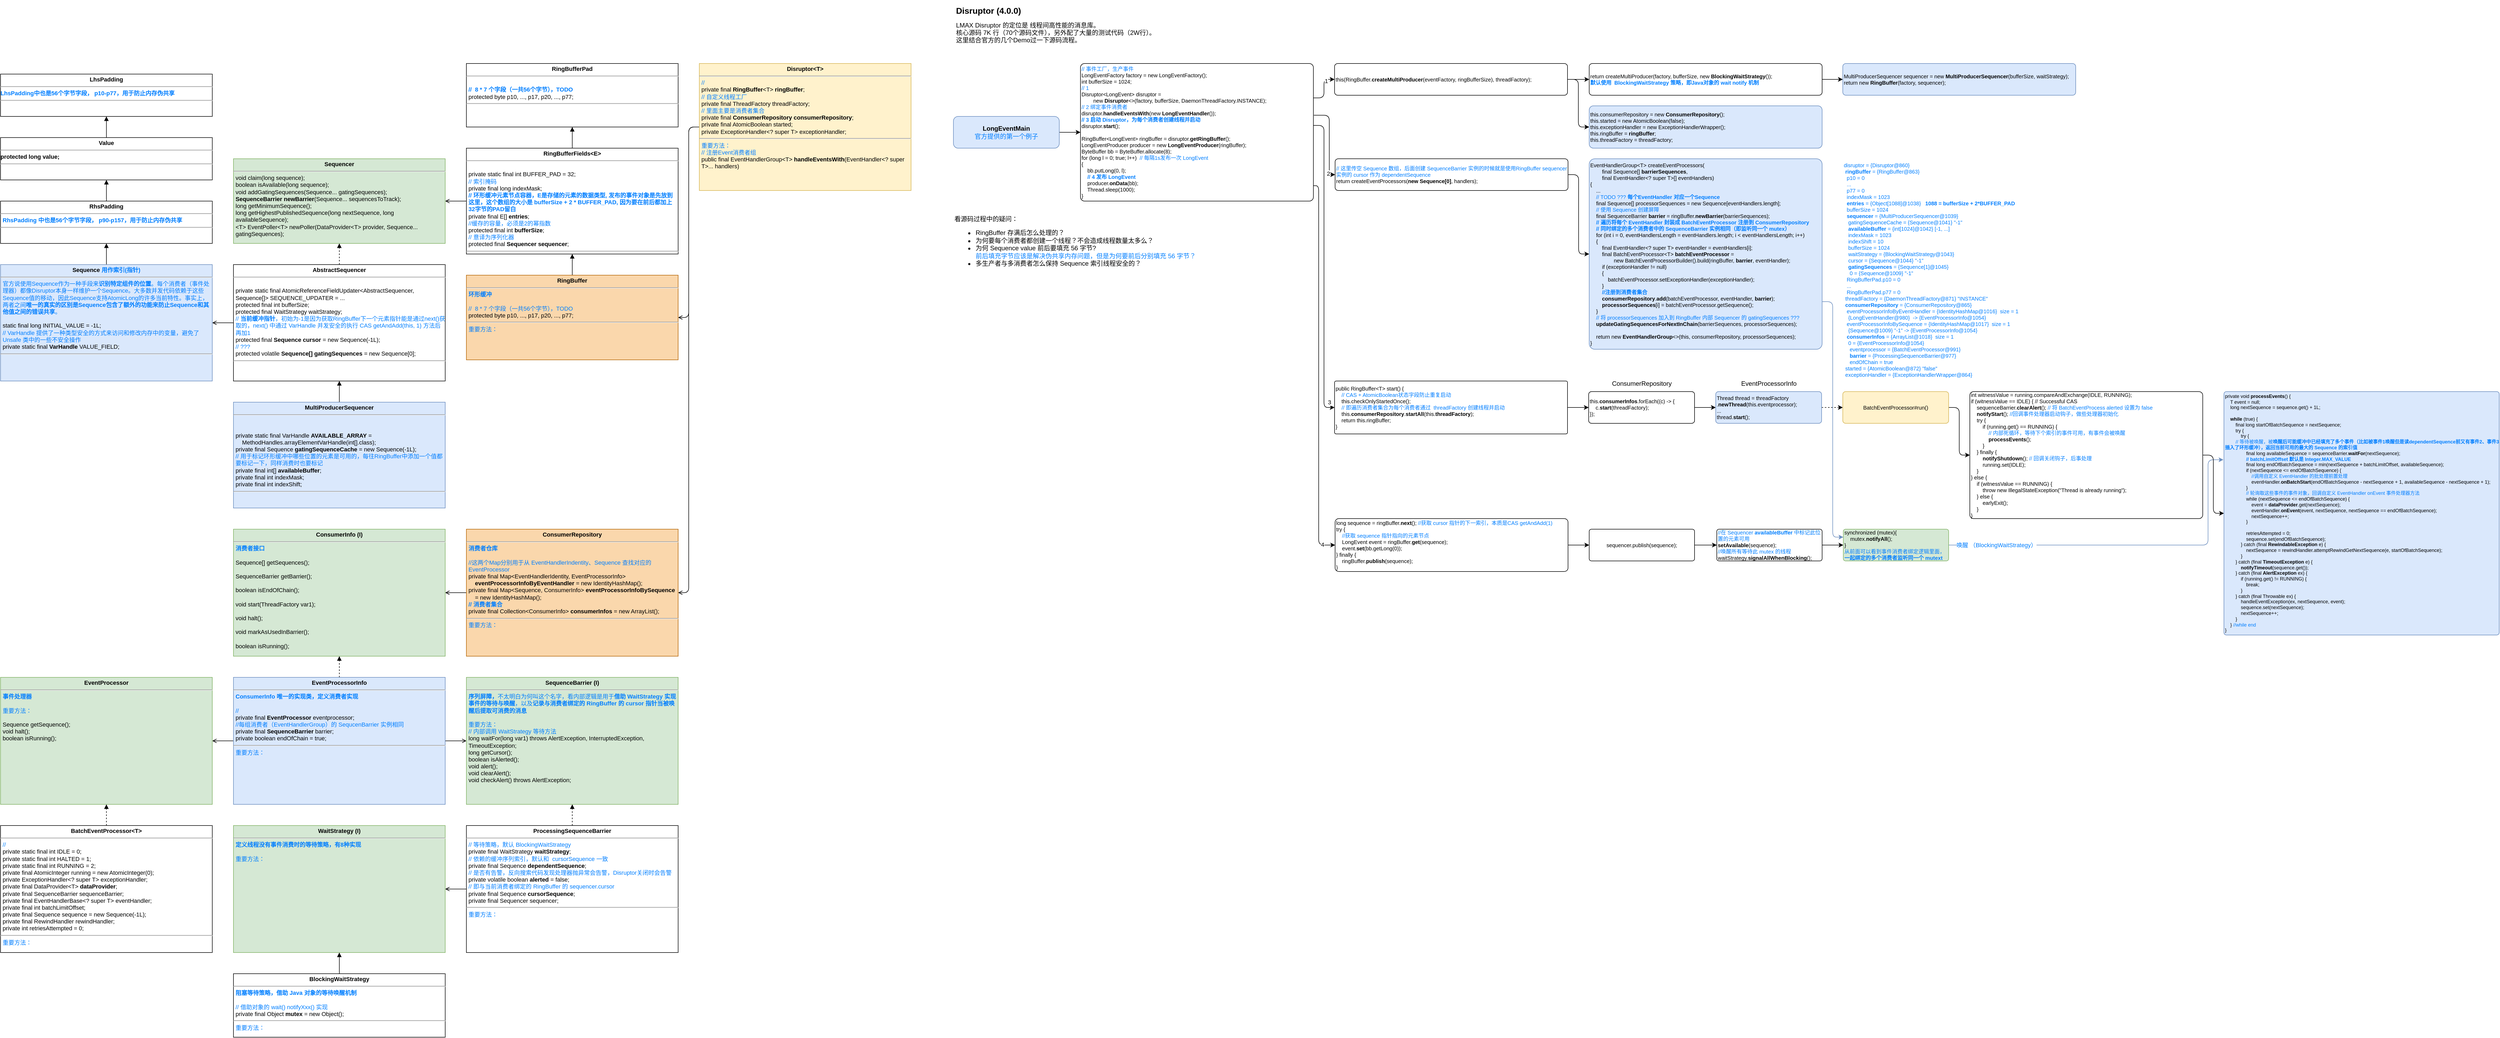 <mxfile version="21.6.5" type="device">
  <diagram name="第 1 页" id="EZIj7stLJ7IglIkDNbZx">
    <mxGraphModel dx="3676" dy="733" grid="1" gridSize="10" guides="1" tooltips="1" connect="1" arrows="1" fold="1" page="1" pageScale="1" pageWidth="827" pageHeight="1169" math="0" shadow="0">
      <root>
        <mxCell id="0" />
        <mxCell id="1" parent="0" />
        <mxCell id="fhfUE1HdMHP-IcORmnVZ-1" value="&lt;h1 style=&quot;font-size: 16px;&quot;&gt;&lt;font style=&quot;font-size: 16px;&quot;&gt;Disruptor (4.0.0)&lt;/font&gt;&lt;/h1&gt;&lt;div style=&quot;&quot;&gt;&lt;font style=&quot;&quot;&gt;LMAX Disruptor 的定位是 线程间高性能的消息库。&lt;br&gt;&lt;/font&gt;&lt;/div&gt;&lt;div style=&quot;&quot;&gt;核心源码 7K 行（70个源码文件），另外配了大量的测试代码（2W行）。&lt;/div&gt;&lt;div style=&quot;&quot;&gt;这里结合官方的几个Demo过一下源码流程。&lt;/div&gt;" style="text;html=1;strokeColor=none;fillColor=none;spacing=5;spacingTop=-20;whiteSpace=wrap;overflow=hidden;rounded=0;" vertex="1" parent="1">
          <mxGeometry x="40" y="10" width="440" height="90" as="geometry" />
        </mxCell>
        <mxCell id="fhfUE1HdMHP-IcORmnVZ-4" value="" style="edgeStyle=orthogonalEdgeStyle;rounded=1;orthogonalLoop=1;jettySize=auto;html=1;" edge="1" parent="1" source="fhfUE1HdMHP-IcORmnVZ-2" target="fhfUE1HdMHP-IcORmnVZ-3">
          <mxGeometry relative="1" as="geometry" />
        </mxCell>
        <mxCell id="fhfUE1HdMHP-IcORmnVZ-2" value="&lt;b&gt;LongEventMain&lt;/b&gt;&lt;br&gt;&lt;font color=&quot;#007fff&quot;&gt;官方提供的第一个例子&lt;/font&gt;" style="rounded=1;whiteSpace=wrap;html=1;fillColor=#dae8fc;strokeColor=#6c8ebf;" vertex="1" parent="1">
          <mxGeometry x="40" y="220" width="200" height="60" as="geometry" />
        </mxCell>
        <mxCell id="fhfUE1HdMHP-IcORmnVZ-9" value="" style="edgeStyle=orthogonalEdgeStyle;rounded=1;orthogonalLoop=1;jettySize=auto;html=1;exitX=1;exitY=0.45;exitDx=0;exitDy=0;exitPerimeter=0;entryX=0;entryY=0.5;entryDx=0;entryDy=0;" edge="1" parent="1" source="fhfUE1HdMHP-IcORmnVZ-3" target="fhfUE1HdMHP-IcORmnVZ-8">
          <mxGeometry relative="1" as="geometry">
            <Array as="points">
              <mxPoint x="740" y="237" />
              <mxPoint x="740" y="770" />
            </Array>
          </mxGeometry>
        </mxCell>
        <mxCell id="fhfUE1HdMHP-IcORmnVZ-10" value="3" style="edgeLabel;html=1;align=center;verticalAlign=middle;resizable=0;points=[];" vertex="1" connectable="0" parent="fhfUE1HdMHP-IcORmnVZ-9">
          <mxGeometry x="0.442" y="-3" relative="1" as="geometry">
            <mxPoint x="13" y="130" as="offset" />
          </mxGeometry>
        </mxCell>
        <mxCell id="fhfUE1HdMHP-IcORmnVZ-31" style="edgeStyle=orthogonalEdgeStyle;rounded=1;orthogonalLoop=1;jettySize=auto;html=1;exitX=1;exitY=0.25;exitDx=0;exitDy=0;" edge="1" parent="1" source="fhfUE1HdMHP-IcORmnVZ-3" target="fhfUE1HdMHP-IcORmnVZ-32">
          <mxGeometry relative="1" as="geometry">
            <mxPoint x="750" y="160" as="targetPoint" />
          </mxGeometry>
        </mxCell>
        <mxCell id="fhfUE1HdMHP-IcORmnVZ-63" value="1" style="edgeLabel;html=1;align=center;verticalAlign=middle;resizable=0;points=[];" vertex="1" connectable="0" parent="fhfUE1HdMHP-IcORmnVZ-31">
          <mxGeometry x="0.555" y="-3" relative="1" as="geometry">
            <mxPoint as="offset" />
          </mxGeometry>
        </mxCell>
        <mxCell id="fhfUE1HdMHP-IcORmnVZ-60" style="edgeStyle=orthogonalEdgeStyle;rounded=1;orthogonalLoop=1;jettySize=auto;html=1;exitX=1.002;exitY=0.376;exitDx=0;exitDy=0;exitPerimeter=0;" edge="1" parent="1" source="fhfUE1HdMHP-IcORmnVZ-3" target="fhfUE1HdMHP-IcORmnVZ-59">
          <mxGeometry relative="1" as="geometry">
            <Array as="points">
              <mxPoint x="750" y="218" />
              <mxPoint x="750" y="330" />
            </Array>
          </mxGeometry>
        </mxCell>
        <mxCell id="fhfUE1HdMHP-IcORmnVZ-64" value="2" style="edgeLabel;html=1;align=center;verticalAlign=middle;resizable=0;points=[];" vertex="1" connectable="0" parent="fhfUE1HdMHP-IcORmnVZ-60">
          <mxGeometry x="0.825" y="-2" relative="1" as="geometry">
            <mxPoint as="offset" />
          </mxGeometry>
        </mxCell>
        <mxCell id="fhfUE1HdMHP-IcORmnVZ-67" style="edgeStyle=orthogonalEdgeStyle;rounded=1;orthogonalLoop=1;jettySize=auto;html=1;exitX=0.998;exitY=0.888;exitDx=0;exitDy=0;entryX=0;entryY=0.5;entryDx=0;entryDy=0;exitPerimeter=0;" edge="1" parent="1" source="fhfUE1HdMHP-IcORmnVZ-3" target="fhfUE1HdMHP-IcORmnVZ-66">
          <mxGeometry relative="1" as="geometry">
            <Array as="points">
              <mxPoint x="730" y="351" />
              <mxPoint x="730" y="1030" />
            </Array>
          </mxGeometry>
        </mxCell>
        <mxCell id="fhfUE1HdMHP-IcORmnVZ-70" value="4" style="edgeLabel;html=1;align=center;verticalAlign=middle;resizable=0;points=[];" vertex="1" connectable="0" parent="fhfUE1HdMHP-IcORmnVZ-67">
          <mxGeometry x="0.933" y="1" relative="1" as="geometry">
            <mxPoint as="offset" />
          </mxGeometry>
        </mxCell>
        <mxCell id="fhfUE1HdMHP-IcORmnVZ-3" value="&lt;div&gt;&lt;font color=&quot;#007fff&quot;&gt;// 事件工厂，生产事件&lt;/font&gt;&lt;/div&gt;&lt;div&gt;LongEventFactory factory = new LongEventFactory();&lt;/div&gt;&lt;div&gt;int bufferSize = 1024;&lt;/div&gt;&lt;div&gt;&lt;font color=&quot;#007fff&quot;&gt;// 1&amp;nbsp;&lt;/font&gt;&lt;/div&gt;&lt;div&gt;&lt;span style=&quot;background-color: initial;&quot;&gt;Disruptor&amp;lt;LongEvent&amp;gt; disruptor =&lt;/span&gt;&lt;br&gt;&lt;/div&gt;&lt;div&gt;&amp;nbsp; &amp;nbsp; &amp;nbsp; &amp;nbsp; new &lt;b&gt;Disruptor&lt;/b&gt;&amp;lt;&amp;gt;(factory, bufferSize, DaemonThreadFactory.INSTANCE);&lt;/div&gt;&lt;div&gt;&lt;font color=&quot;#007fff&quot;&gt;// 2 绑定事件消费者&lt;/font&gt;&lt;/div&gt;&lt;div&gt;disruptor.&lt;b&gt;handleEventsWith&lt;/b&gt;(new &lt;b&gt;LongEventHandler&lt;/b&gt;());&lt;/div&gt;&lt;div&gt;&lt;div style=&quot;border-color: var(--border-color);&quot;&gt;&lt;font style=&quot;border-color: var(--border-color);&quot; color=&quot;#007fff&quot;&gt;&lt;b&gt;// 3 启动 Disruptor，为每个消费者创建线程并启动&lt;/b&gt;&lt;/font&gt;&lt;/div&gt;&lt;/div&gt;&lt;div&gt;disruptor.&lt;b&gt;start&lt;/b&gt;();&lt;/div&gt;&lt;div&gt;&lt;br&gt;&lt;/div&gt;&lt;div&gt;RingBuffer&amp;lt;LongEvent&amp;gt; ringBuffer = disruptor.&lt;b&gt;getRingBuffer&lt;/b&gt;();&lt;/div&gt;&lt;div&gt;LongEventProducer producer = new &lt;b&gt;LongEventProducer&lt;/b&gt;(ringBuffer);&lt;/div&gt;&lt;div&gt;ByteBuffer bb = ByteBuffer.allocate(8);&lt;/div&gt;&lt;div&gt;for (long l = 0; true; l++)&amp;nbsp; &lt;font color=&quot;#007fff&quot;&gt;// 每隔1s发布一次 LongEvent&lt;/font&gt;&lt;/div&gt;&lt;div&gt;{&lt;/div&gt;&lt;div&gt;&amp;nbsp; &amp;nbsp; bb.putLong(0, l);&lt;/div&gt;&lt;div&gt;&lt;font color=&quot;#007fff&quot;&gt;&lt;b&gt;&amp;nbsp; &amp;nbsp; // 4 发布 LongEvent&lt;/b&gt;&lt;/font&gt;&lt;/div&gt;&lt;div&gt;&amp;nbsp; &amp;nbsp; producer.&lt;b&gt;onData&lt;/b&gt;(bb);&lt;/div&gt;&lt;div&gt;&amp;nbsp; &amp;nbsp; Thread.sleep(1000);&lt;/div&gt;&lt;div&gt;}&lt;/div&gt;" style="rounded=1;whiteSpace=wrap;html=1;fontSize=10;align=left;arcSize=3;" vertex="1" parent="1">
          <mxGeometry x="280" y="120" width="440" height="260" as="geometry" />
        </mxCell>
        <mxCell id="fhfUE1HdMHP-IcORmnVZ-14" style="edgeStyle=orthogonalEdgeStyle;rounded=1;orthogonalLoop=1;jettySize=auto;html=1;exitX=0;exitY=0.5;exitDx=0;exitDy=0;entryX=1;entryY=0.5;entryDx=0;entryDy=0;endArrow=open;endFill=0;" edge="1" parent="1" source="fhfUE1HdMHP-IcORmnVZ-7" target="fhfUE1HdMHP-IcORmnVZ-13">
          <mxGeometry relative="1" as="geometry" />
        </mxCell>
        <mxCell id="fhfUE1HdMHP-IcORmnVZ-39" style="edgeStyle=orthogonalEdgeStyle;rounded=1;orthogonalLoop=1;jettySize=auto;html=1;exitX=0;exitY=0.5;exitDx=0;exitDy=0;entryX=1;entryY=0.5;entryDx=0;entryDy=0;endArrow=open;endFill=0;" edge="1" parent="1" source="fhfUE1HdMHP-IcORmnVZ-7" target="fhfUE1HdMHP-IcORmnVZ-38">
          <mxGeometry relative="1" as="geometry" />
        </mxCell>
        <mxCell id="fhfUE1HdMHP-IcORmnVZ-7" value="&lt;p style=&quot;margin: 4px 0px 0px; text-align: center; font-size: 11px;&quot;&gt;&lt;b style=&quot;font-size: 11px;&quot;&gt;Disruptor&amp;lt;T&amp;gt;&lt;/b&gt;&lt;br style=&quot;font-size: 11px;&quot;&gt;&lt;/p&gt;&lt;hr style=&quot;font-size: 11px;&quot;&gt;&lt;p style=&quot;margin: 0px 0px 0px 4px; font-size: 11px;&quot;&gt;&lt;font color=&quot;#007fff&quot;&gt;//&lt;/font&gt;&lt;/p&gt;&lt;p style=&quot;margin: 0px 0px 0px 4px; font-size: 11px;&quot;&gt;private final &lt;b&gt;RingBuffer&lt;/b&gt;&amp;lt;T&amp;gt; &lt;b&gt;ringBuffer&lt;/b&gt;;&lt;/p&gt;&lt;p style=&quot;margin: 0px 0px 0px 4px; font-size: 11px;&quot;&gt;&lt;font color=&quot;#007fff&quot;&gt;// 自定义线程工厂&lt;/font&gt;&lt;/p&gt;&lt;p style=&quot;margin: 0px 0px 0px 4px; font-size: 11px;&quot;&gt;private final ThreadFactory threadFactory;&lt;/p&gt;&lt;p style=&quot;margin: 0px 0px 0px 4px; font-size: 11px;&quot;&gt;&lt;font color=&quot;#007fff&quot;&gt;// 里面主要是消费者集合&lt;/font&gt;&lt;/p&gt;&lt;p style=&quot;margin: 0px 0px 0px 4px; font-size: 11px;&quot;&gt;private final &lt;b&gt;ConsumerRepository&lt;/b&gt; &lt;b&gt;consumerRepository&lt;/b&gt;;&lt;/p&gt;&lt;p style=&quot;margin: 0px 0px 0px 4px; font-size: 11px;&quot;&gt;private final AtomicBoolean started;&lt;/p&gt;&lt;p style=&quot;margin: 0px 0px 0px 4px; font-size: 11px;&quot;&gt;private ExceptionHandler&amp;lt;? super T&amp;gt; exceptionHandler;&lt;/p&gt;&lt;hr style=&quot;font-size: 11px;&quot;&gt;&lt;p style=&quot;margin: 0px 0px 0px 4px; font-size: 11px;&quot;&gt;&lt;font color=&quot;#007fff&quot; style=&quot;font-size: 11px;&quot;&gt;重要方法：&lt;/font&gt;&lt;/p&gt;&lt;p style=&quot;margin: 0px 0px 0px 4px; font-size: 11px;&quot;&gt;&lt;font color=&quot;#007fff&quot; style=&quot;font-size: 11px;&quot;&gt;// 注册Event消费者组&lt;/font&gt;&lt;/p&gt;&lt;p style=&quot;margin: 0px 0px 0px 4px;&quot;&gt;public final EventHandlerGroup&amp;lt;T&amp;gt; &lt;b&gt;handleEventsWith&lt;/b&gt;(EventHandler&amp;lt;? super T&amp;gt;... handlers)&lt;br&gt;&lt;/p&gt;" style="verticalAlign=top;align=left;overflow=fill;fontSize=11;fontFamily=Helvetica;html=1;whiteSpace=wrap;fillColor=#fff2cc;strokeColor=#d6b656;" vertex="1" parent="1">
          <mxGeometry x="-440" y="120" width="400" height="240" as="geometry" />
        </mxCell>
        <mxCell id="fhfUE1HdMHP-IcORmnVZ-12" value="" style="edgeStyle=orthogonalEdgeStyle;rounded=1;orthogonalLoop=1;jettySize=auto;html=1;" edge="1" parent="1" source="fhfUE1HdMHP-IcORmnVZ-8" target="fhfUE1HdMHP-IcORmnVZ-11">
          <mxGeometry relative="1" as="geometry" />
        </mxCell>
        <mxCell id="fhfUE1HdMHP-IcORmnVZ-8" value="&lt;div&gt;public RingBuffer&amp;lt;T&amp;gt; start() {&lt;/div&gt;&lt;div&gt;&lt;font color=&quot;#007fff&quot;&gt;&amp;nbsp; &amp;nbsp; // CAS + AtomicBoolean&lt;/font&gt;&lt;font color=&quot;#007fff&quot;&gt;状态字段防止重复启动&lt;/font&gt;&lt;/div&gt;&lt;div&gt;&amp;nbsp; &amp;nbsp; this.checkOnlyStartedOnce();&lt;/div&gt;&lt;div&gt;&lt;font color=&quot;#007fff&quot;&gt;&amp;nbsp; &amp;nbsp; // 即遍历消费者集合为每个消费者通过&amp;nbsp; threadFactory 创建线程并启动&lt;/font&gt;&lt;/div&gt;&lt;div&gt;&amp;nbsp; &amp;nbsp; this.&lt;b&gt;consumerRepository&lt;/b&gt;.&lt;b&gt;startAll&lt;/b&gt;(&lt;span style=&quot;background-color: initial;&quot;&gt;this.&lt;/span&gt;&lt;b style=&quot;background-color: initial;&quot;&gt;threadFactory&lt;/b&gt;&lt;span style=&quot;background-color: initial;&quot;&gt;);&lt;/span&gt;&lt;/div&gt;&lt;div&gt;&amp;nbsp; &amp;nbsp; return this.ringBuffer;&lt;/div&gt;&lt;div&gt;}&lt;/div&gt;" style="rounded=1;whiteSpace=wrap;html=1;fontSize=10;align=left;arcSize=3;" vertex="1" parent="1">
          <mxGeometry x="760" y="720" width="440" height="100" as="geometry" />
        </mxCell>
        <mxCell id="fhfUE1HdMHP-IcORmnVZ-28" value="" style="edgeStyle=orthogonalEdgeStyle;rounded=1;orthogonalLoop=1;jettySize=auto;html=1;" edge="1" parent="1" source="fhfUE1HdMHP-IcORmnVZ-11" target="fhfUE1HdMHP-IcORmnVZ-27">
          <mxGeometry relative="1" as="geometry" />
        </mxCell>
        <mxCell id="fhfUE1HdMHP-IcORmnVZ-11" value="&lt;div&gt;this.&lt;b&gt;consumerInfos&lt;/b&gt;.forEach((c) -&amp;gt; {&lt;/div&gt;&lt;div&gt;&amp;nbsp; &amp;nbsp; c.&lt;b&gt;start&lt;/b&gt;(threadFactory);&lt;/div&gt;&lt;div&gt;});&lt;/div&gt;" style="rounded=1;whiteSpace=wrap;html=1;fontSize=10;align=left;arcSize=9;" vertex="1" parent="1">
          <mxGeometry x="1240" y="740" width="200" height="60" as="geometry" />
        </mxCell>
        <mxCell id="fhfUE1HdMHP-IcORmnVZ-17" style="edgeStyle=orthogonalEdgeStyle;rounded=1;orthogonalLoop=1;jettySize=auto;html=1;exitX=0;exitY=0.5;exitDx=0;exitDy=0;entryX=1;entryY=0.5;entryDx=0;entryDy=0;endArrow=open;endFill=0;" edge="1" parent="1" source="fhfUE1HdMHP-IcORmnVZ-13" target="fhfUE1HdMHP-IcORmnVZ-16">
          <mxGeometry relative="1" as="geometry" />
        </mxCell>
        <mxCell id="fhfUE1HdMHP-IcORmnVZ-13" value="&lt;p style=&quot;margin: 4px 0px 0px; text-align: center;&quot;&gt;&lt;b&gt;ConsumerRepository&lt;/b&gt;&lt;br style=&quot;font-size: 11px;&quot;&gt;&lt;/p&gt;&lt;hr style=&quot;font-size: 11px;&quot;&gt;&lt;p style=&quot;margin: 0px 0px 0px 4px; font-size: 11px;&quot;&gt;&lt;b&gt;&lt;font color=&quot;#007fff&quot;&gt;消费者仓库&lt;/font&gt;&lt;/b&gt;&lt;/p&gt;&lt;p style=&quot;margin: 0px 0px 0px 4px; font-size: 11px;&quot;&gt;&lt;b&gt;&lt;font color=&quot;#007fff&quot;&gt;&lt;br&gt;&lt;/font&gt;&lt;/b&gt;&lt;/p&gt;&lt;p style=&quot;margin: 0px 0px 0px 4px; font-size: 11px;&quot;&gt;&lt;font color=&quot;#007fff&quot;&gt;//这两个Map分别用于从 EventHandlerIndentity、Sequence 查找对应的EventProcessor&lt;/font&gt;&lt;/p&gt;&lt;p style=&quot;margin: 0px 0px 0px 4px;&quot;&gt;private final Map&amp;lt;EventHandlerIdentity, EventProcessorInfo&amp;gt; &lt;br&gt;&lt;b&gt;&amp;nbsp; &amp;nbsp; eventProcessorInfoByEventHandler&lt;/b&gt; = new IdentityHashMap();&lt;/p&gt;&lt;p style=&quot;margin: 0px 0px 0px 4px;&quot;&gt;private final Map&amp;lt;Sequence, ConsumerInfo&amp;gt; &lt;b&gt;eventProcessorInfoBySequence&lt;/b&gt;&amp;nbsp; &lt;br&gt;&amp;nbsp; &amp;nbsp; = new IdentityHashMap();&lt;/p&gt;&lt;p style=&quot;margin: 0px 0px 0px 4px;&quot;&gt;&lt;font color=&quot;#007fff&quot;&gt;&lt;b&gt;// 消费者集合&lt;/b&gt;&lt;/font&gt;&lt;/p&gt;&lt;p style=&quot;margin: 0px 0px 0px 4px;&quot;&gt;private final Collection&amp;lt;ConsumerInfo&amp;gt; &lt;b&gt;consumerInfos&lt;/b&gt; = new ArrayList();&lt;/p&gt;&lt;hr style=&quot;font-size: 11px;&quot;&gt;&lt;p style=&quot;margin: 0px 0px 0px 4px; font-size: 11px;&quot;&gt;&lt;font color=&quot;#007fff&quot; style=&quot;font-size: 11px;&quot;&gt;重要方法：&lt;/font&gt;&lt;/p&gt;&lt;p style=&quot;margin: 0px 0px 0px 4px; font-size: 11px;&quot;&gt;&lt;br&gt;&lt;/p&gt;" style="verticalAlign=top;align=left;overflow=fill;fontSize=11;fontFamily=Helvetica;html=1;whiteSpace=wrap;fillColor=#fad7ac;strokeColor=#b46504;" vertex="1" parent="1">
          <mxGeometry x="-880" y="1000" width="400" height="240" as="geometry" />
        </mxCell>
        <mxCell id="fhfUE1HdMHP-IcORmnVZ-15" value="ConsumerRepository" style="text;html=1;align=center;verticalAlign=middle;resizable=0;points=[];autosize=1;strokeColor=none;fillColor=none;" vertex="1" parent="1">
          <mxGeometry x="1270" y="710" width="140" height="30" as="geometry" />
        </mxCell>
        <mxCell id="fhfUE1HdMHP-IcORmnVZ-16" value="&lt;p style=&quot;margin: 4px 0px 0px; text-align: center;&quot;&gt;&lt;b&gt;ConsumerInfo (I)&lt;/b&gt;&lt;br style=&quot;font-size: 11px;&quot;&gt;&lt;/p&gt;&lt;hr style=&quot;font-size: 11px;&quot;&gt;&lt;p style=&quot;margin: 0px 0px 0px 4px; font-size: 11px;&quot;&gt;&lt;font color=&quot;#007fff&quot;&gt;&lt;b&gt;消费者接口&lt;/b&gt;&lt;/font&gt;&lt;/p&gt;&lt;p style=&quot;margin: 0px 0px 0px 4px; font-size: 11px;&quot;&gt;&lt;font color=&quot;#007fff&quot;&gt;&lt;br&gt;&lt;/font&gt;&lt;/p&gt;&lt;p style=&quot;margin: 0px 0px 0px 4px;&quot;&gt;Sequence[] getSequences();&lt;/p&gt;&lt;p style=&quot;margin: 0px 0px 0px 4px;&quot;&gt;&lt;br&gt;&lt;/p&gt;&lt;p style=&quot;margin: 0px 0px 0px 4px;&quot;&gt;SequenceBarrier getBarrier();&lt;/p&gt;&lt;p style=&quot;margin: 0px 0px 0px 4px;&quot;&gt;&lt;br&gt;&lt;/p&gt;&lt;p style=&quot;margin: 0px 0px 0px 4px;&quot;&gt;boolean isEndOfChain();&lt;/p&gt;&lt;p style=&quot;margin: 0px 0px 0px 4px;&quot;&gt;&lt;br&gt;&lt;/p&gt;&lt;p style=&quot;margin: 0px 0px 0px 4px;&quot;&gt;void start(ThreadFactory var1);&lt;/p&gt;&lt;p style=&quot;margin: 0px 0px 0px 4px;&quot;&gt;&lt;br&gt;&lt;/p&gt;&lt;p style=&quot;margin: 0px 0px 0px 4px;&quot;&gt;void halt();&lt;/p&gt;&lt;p style=&quot;margin: 0px 0px 0px 4px;&quot;&gt;&lt;br&gt;&lt;/p&gt;&lt;p style=&quot;margin: 0px 0px 0px 4px;&quot;&gt;void markAsUsedInBarrier();&lt;/p&gt;&lt;p style=&quot;margin: 0px 0px 0px 4px;&quot;&gt;&lt;br&gt;&lt;/p&gt;&lt;p style=&quot;margin: 0px 0px 0px 4px;&quot;&gt;boolean isRunning();&lt;/p&gt;&lt;p style=&quot;margin: 0px 0px 0px 4px; font-size: 11px;&quot;&gt;&lt;br&gt;&lt;/p&gt;" style="verticalAlign=top;align=left;overflow=fill;fontSize=11;fontFamily=Helvetica;html=1;whiteSpace=wrap;fillColor=#d5e8d4;strokeColor=#82b366;" vertex="1" parent="1">
          <mxGeometry x="-1320" y="1000" width="400" height="240" as="geometry" />
        </mxCell>
        <mxCell id="fhfUE1HdMHP-IcORmnVZ-19" style="edgeStyle=orthogonalEdgeStyle;rounded=1;orthogonalLoop=1;jettySize=auto;html=1;exitX=0.5;exitY=0;exitDx=0;exitDy=0;entryX=0.5;entryY=1;entryDx=0;entryDy=0;endArrow=block;endFill=1;dashed=1;" edge="1" parent="1" source="fhfUE1HdMHP-IcORmnVZ-18" target="fhfUE1HdMHP-IcORmnVZ-16">
          <mxGeometry relative="1" as="geometry" />
        </mxCell>
        <mxCell id="fhfUE1HdMHP-IcORmnVZ-21" style="edgeStyle=orthogonalEdgeStyle;rounded=1;orthogonalLoop=1;jettySize=auto;html=1;exitX=0;exitY=0.5;exitDx=0;exitDy=0;endArrow=open;endFill=0;" edge="1" parent="1" source="fhfUE1HdMHP-IcORmnVZ-18" target="fhfUE1HdMHP-IcORmnVZ-20">
          <mxGeometry relative="1" as="geometry" />
        </mxCell>
        <mxCell id="fhfUE1HdMHP-IcORmnVZ-26" style="edgeStyle=orthogonalEdgeStyle;rounded=1;orthogonalLoop=1;jettySize=auto;html=1;exitX=1;exitY=0.5;exitDx=0;exitDy=0;endArrow=open;endFill=0;" edge="1" parent="1" source="fhfUE1HdMHP-IcORmnVZ-18" target="fhfUE1HdMHP-IcORmnVZ-22">
          <mxGeometry relative="1" as="geometry" />
        </mxCell>
        <mxCell id="fhfUE1HdMHP-IcORmnVZ-18" value="&lt;p style=&quot;margin: 4px 0px 0px; text-align: center;&quot;&gt;&lt;b&gt;EventProcessorInfo&lt;/b&gt;&lt;br style=&quot;font-size: 11px;&quot;&gt;&lt;/p&gt;&lt;hr style=&quot;font-size: 11px;&quot;&gt;&lt;p style=&quot;margin: 0px 0px 0px 4px; font-size: 11px;&quot;&gt;&lt;font color=&quot;#007fff&quot;&gt;&lt;b&gt;ConsumerInfo 唯一的实现类，定义消费者实现&lt;/b&gt;&lt;/font&gt;&lt;/p&gt;&lt;p style=&quot;margin: 0px 0px 0px 4px; font-size: 11px;&quot;&gt;&lt;font color=&quot;#007fff&quot;&gt;&lt;br&gt;&lt;/font&gt;&lt;/p&gt;&lt;p style=&quot;margin: 0px 0px 0px 4px; font-size: 11px;&quot;&gt;&lt;font color=&quot;#007fff&quot;&gt;//&lt;/font&gt;&lt;/p&gt;&lt;p style=&quot;margin: 0px 0px 0px 4px;&quot;&gt;private final &lt;b&gt;EventProcessor&lt;/b&gt; eventprocessor;&lt;/p&gt;&lt;p style=&quot;margin: 0px 0px 0px 4px;&quot;&gt;&lt;font color=&quot;#007fff&quot;&gt;//每组消费者（EventHandlerGroup）的 SequcenBarrier 实例相同&lt;/font&gt;&lt;/p&gt;&lt;p style=&quot;margin: 0px 0px 0px 4px;&quot;&gt;private final &lt;b&gt;SequenceBarrier&lt;/b&gt; barrier;&lt;/p&gt;&lt;p style=&quot;margin: 0px 0px 0px 4px;&quot;&gt;private boolean endOfChain = true;&lt;/p&gt;&lt;hr style=&quot;font-size: 11px;&quot;&gt;&lt;p style=&quot;margin: 0px 0px 0px 4px; font-size: 11px;&quot;&gt;&lt;font color=&quot;#007fff&quot; style=&quot;font-size: 11px;&quot;&gt;重要方法：&lt;/font&gt;&lt;/p&gt;&lt;p style=&quot;margin: 0px 0px 0px 4px; font-size: 11px;&quot;&gt;&lt;br&gt;&lt;/p&gt;" style="verticalAlign=top;align=left;overflow=fill;fontSize=11;fontFamily=Helvetica;html=1;whiteSpace=wrap;fillColor=#dae8fc;strokeColor=#6c8ebf;" vertex="1" parent="1">
          <mxGeometry x="-1320" y="1280" width="400" height="240" as="geometry" />
        </mxCell>
        <mxCell id="fhfUE1HdMHP-IcORmnVZ-20" value="&lt;p style=&quot;margin: 4px 0px 0px; text-align: center;&quot;&gt;&lt;b&gt;EventProcessor&lt;/b&gt;&lt;br style=&quot;font-size: 11px;&quot;&gt;&lt;/p&gt;&lt;hr style=&quot;font-size: 11px;&quot;&gt;&lt;p style=&quot;margin: 0px 0px 0px 4px; font-size: 11px;&quot;&gt;&lt;span style=&quot;color: rgb(0, 127, 255); background-color: initial;&quot;&gt;&lt;b&gt;事件处理器&lt;/b&gt;&lt;/span&gt;&lt;/p&gt;&lt;p style=&quot;margin: 0px 0px 0px 4px; font-size: 11px;&quot;&gt;&lt;span style=&quot;color: rgb(0, 127, 255); background-color: initial;&quot;&gt;&lt;br&gt;&lt;/span&gt;&lt;/p&gt;&lt;p style=&quot;margin: 0px 0px 0px 4px; font-size: 11px;&quot;&gt;&lt;span style=&quot;color: rgb(0, 127, 255); background-color: initial;&quot;&gt;重要方法：&lt;/span&gt;&lt;br&gt;&lt;/p&gt;&lt;p style=&quot;margin: 0px 0px 0px 4px; font-size: 11px;&quot;&gt;&lt;br&gt;&lt;/p&gt;&lt;p style=&quot;margin: 0px 0px 0px 4px;&quot;&gt;Sequence getSequence();&lt;/p&gt;&lt;p style=&quot;margin: 0px 0px 0px 4px;&quot;&gt;void halt();&lt;/p&gt;&lt;p style=&quot;margin: 0px 0px 0px 4px;&quot;&gt;boolean isRunning();&lt;/p&gt;" style="verticalAlign=top;align=left;overflow=fill;fontSize=11;fontFamily=Helvetica;html=1;whiteSpace=wrap;fillColor=#d5e8d4;strokeColor=#82b366;" vertex="1" parent="1">
          <mxGeometry x="-1760" y="1280" width="400" height="240" as="geometry" />
        </mxCell>
        <mxCell id="fhfUE1HdMHP-IcORmnVZ-22" value="&lt;p style=&quot;margin: 4px 0px 0px; text-align: center;&quot;&gt;&lt;b&gt;SequenceBarrier (I)&lt;/b&gt;&lt;br style=&quot;font-size: 11px;&quot;&gt;&lt;/p&gt;&lt;hr style=&quot;font-size: 11px;&quot;&gt;&lt;p style=&quot;margin: 0px 0px 0px 4px; font-size: 11px;&quot;&gt;&lt;/p&gt;&lt;p style=&quot;margin: 0px 0px 0px 4px; font-size: 11px;&quot;&gt;&lt;font style=&quot;&quot; color=&quot;#007fff&quot;&gt;&lt;b&gt;序列屏障，&lt;/b&gt;不太明白为何叫这个名字，看内部逻辑是用于&lt;b&gt;借助 WaitStrategy 实现事件的等待与唤醒&lt;/b&gt;，以及&lt;b&gt;记录与消费者绑定的 RingBuffer 的 cursor 指针当被唤醒后提取可消费的消息&lt;/b&gt;&lt;/font&gt;&lt;/p&gt;&lt;p style=&quot;margin: 0px 0px 0px 4px; font-size: 11px;&quot;&gt;&lt;font color=&quot;#007fff&quot; style=&quot;font-size: 11px;&quot;&gt;&lt;br&gt;&lt;/font&gt;&lt;/p&gt;&lt;p style=&quot;margin: 0px 0px 0px 4px; font-size: 11px;&quot;&gt;&lt;font color=&quot;#007fff&quot; style=&quot;font-size: 11px;&quot;&gt;重要方法：&lt;/font&gt;&lt;/p&gt;&lt;p style=&quot;margin: 0px 0px 0px 4px;&quot;&gt;&lt;font color=&quot;#007fff&quot;&gt;// 内部调用 WaitStrategy 等待方法&lt;/font&gt;&lt;/p&gt;&lt;p style=&quot;margin: 0px 0px 0px 4px;&quot;&gt;long waitFor(long var1) throws AlertException, InterruptedException, TimeoutException;&lt;/p&gt;&lt;p style=&quot;margin: 0px 0px 0px 4px;&quot;&gt;long getCursor();&lt;/p&gt;&lt;p style=&quot;margin: 0px 0px 0px 4px;&quot;&gt;boolean isAlerted();&lt;/p&gt;&lt;p style=&quot;margin: 0px 0px 0px 4px;&quot;&gt;void alert();&lt;/p&gt;&lt;p style=&quot;margin: 0px 0px 0px 4px;&quot;&gt;void clearAlert();&lt;/p&gt;&lt;p style=&quot;margin: 0px 0px 0px 4px;&quot;&gt;void checkAlert() throws AlertException;&lt;/p&gt;" style="verticalAlign=top;align=left;overflow=fill;fontSize=11;fontFamily=Helvetica;html=1;whiteSpace=wrap;fillColor=#d5e8d4;strokeColor=#82b366;" vertex="1" parent="1">
          <mxGeometry x="-880" y="1280" width="400" height="240" as="geometry" />
        </mxCell>
        <mxCell id="fhfUE1HdMHP-IcORmnVZ-25" style="edgeStyle=orthogonalEdgeStyle;rounded=1;orthogonalLoop=1;jettySize=auto;html=1;exitX=0.5;exitY=0;exitDx=0;exitDy=0;endArrow=block;endFill=1;dashed=1;" edge="1" parent="1" source="fhfUE1HdMHP-IcORmnVZ-23" target="fhfUE1HdMHP-IcORmnVZ-20">
          <mxGeometry relative="1" as="geometry" />
        </mxCell>
        <mxCell id="fhfUE1HdMHP-IcORmnVZ-23" value="&lt;p style=&quot;margin: 4px 0px 0px; text-align: center;&quot;&gt;&lt;b&gt;BatchEventProcessor&amp;lt;T&amp;gt;&lt;/b&gt;&lt;br style=&quot;font-size: 11px;&quot;&gt;&lt;/p&gt;&lt;hr style=&quot;font-size: 11px;&quot;&gt;&lt;p style=&quot;margin: 0px 0px 0px 4px; font-size: 11px;&quot;&gt;&lt;font color=&quot;#007fff&quot;&gt;//&lt;/font&gt;&lt;/p&gt;&lt;p style=&quot;margin: 0px 0px 0px 4px;&quot;&gt;private static final int IDLE = 0;&lt;/p&gt;&lt;p style=&quot;margin: 0px 0px 0px 4px;&quot;&gt;private static final int HALTED = 1;&lt;/p&gt;&lt;p style=&quot;margin: 0px 0px 0px 4px;&quot;&gt;private static final int RUNNING = 2;&lt;/p&gt;&lt;p style=&quot;margin: 0px 0px 0px 4px;&quot;&gt;private final AtomicInteger running = new AtomicInteger(0);&lt;/p&gt;&lt;p style=&quot;margin: 0px 0px 0px 4px;&quot;&gt;private ExceptionHandler&amp;lt;? super T&amp;gt; exceptionHandler;&lt;/p&gt;&lt;p style=&quot;margin: 0px 0px 0px 4px;&quot;&gt;private final DataProvider&amp;lt;T&amp;gt; &lt;b&gt;dataProvider&lt;/b&gt;;&lt;/p&gt;&lt;p style=&quot;margin: 0px 0px 0px 4px;&quot;&gt;private final SequenceBarrier sequenceBarrier;&lt;/p&gt;&lt;p style=&quot;margin: 0px 0px 0px 4px;&quot;&gt;private final EventHandlerBase&amp;lt;? super T&amp;gt; eventHandler;&lt;/p&gt;&lt;p style=&quot;margin: 0px 0px 0px 4px;&quot;&gt;private final int batchLimitOffset;&lt;/p&gt;&lt;p style=&quot;margin: 0px 0px 0px 4px;&quot;&gt;private final Sequence sequence = new Sequence(-1L);&lt;/p&gt;&lt;p style=&quot;margin: 0px 0px 0px 4px;&quot;&gt;private final RewindHandler rewindHandler;&lt;/p&gt;&lt;p style=&quot;margin: 0px 0px 0px 4px;&quot;&gt;private int retriesAttempted = 0;&lt;/p&gt;&lt;hr style=&quot;font-size: 11px;&quot;&gt;&lt;p style=&quot;margin: 0px 0px 0px 4px; font-size: 11px;&quot;&gt;&lt;font color=&quot;#007fff&quot; style=&quot;font-size: 11px;&quot;&gt;重要方法：&lt;/font&gt;&lt;/p&gt;&lt;p style=&quot;margin: 0px 0px 0px 4px; font-size: 11px;&quot;&gt;&lt;br&gt;&lt;/p&gt;" style="verticalAlign=top;align=left;overflow=fill;fontSize=11;fontFamily=Helvetica;html=1;whiteSpace=wrap;" vertex="1" parent="1">
          <mxGeometry x="-1760" y="1560" width="400" height="240" as="geometry" />
        </mxCell>
        <mxCell id="fhfUE1HdMHP-IcORmnVZ-84" value="" style="edgeStyle=orthogonalEdgeStyle;rounded=1;orthogonalLoop=1;jettySize=auto;html=1;dashed=1;" edge="1" parent="1" source="fhfUE1HdMHP-IcORmnVZ-27" target="fhfUE1HdMHP-IcORmnVZ-83">
          <mxGeometry relative="1" as="geometry" />
        </mxCell>
        <mxCell id="fhfUE1HdMHP-IcORmnVZ-27" value="Thread thread = threadFactory&lt;br&gt;.&lt;b&gt;newThread&lt;/b&gt;(this.eventprocessor);&lt;br&gt;...&lt;br&gt;thread.&lt;b&gt;start&lt;/b&gt;();" style="rounded=1;whiteSpace=wrap;html=1;fontSize=10;align=left;arcSize=9;fillColor=#dae8fc;strokeColor=#6c8ebf;" vertex="1" parent="1">
          <mxGeometry x="1480" y="740" width="200" height="60" as="geometry" />
        </mxCell>
        <mxCell id="fhfUE1HdMHP-IcORmnVZ-29" value="EventProcessorInfo" style="text;html=1;align=center;verticalAlign=middle;resizable=0;points=[];autosize=1;strokeColor=none;fillColor=none;" vertex="1" parent="1">
          <mxGeometry x="1515" y="710" width="130" height="30" as="geometry" />
        </mxCell>
        <mxCell id="fhfUE1HdMHP-IcORmnVZ-30" value="MultiProducerSequencer sequencer = new &lt;b&gt;MultiProducerSequencer&lt;/b&gt;(bufferSize, waitStrategy);&lt;br&gt;return new &lt;b&gt;RingBuffer&lt;/b&gt;(factory, sequencer);" style="rounded=1;whiteSpace=wrap;html=1;fontSize=10;align=left;arcSize=10;fillColor=#dae8fc;strokeColor=#6c8ebf;" vertex="1" parent="1">
          <mxGeometry x="1720" y="120" width="440" height="60" as="geometry" />
        </mxCell>
        <mxCell id="fhfUE1HdMHP-IcORmnVZ-33" style="edgeStyle=orthogonalEdgeStyle;rounded=1;orthogonalLoop=1;jettySize=auto;html=1;exitX=1;exitY=0.5;exitDx=0;exitDy=0;entryX=0;entryY=0.5;entryDx=0;entryDy=0;" edge="1" parent="1" source="fhfUE1HdMHP-IcORmnVZ-80" target="fhfUE1HdMHP-IcORmnVZ-30">
          <mxGeometry relative="1" as="geometry" />
        </mxCell>
        <mxCell id="fhfUE1HdMHP-IcORmnVZ-35" style="edgeStyle=orthogonalEdgeStyle;rounded=1;orthogonalLoop=1;jettySize=auto;html=1;exitX=1;exitY=0.5;exitDx=0;exitDy=0;entryX=0;entryY=0.5;entryDx=0;entryDy=0;" edge="1" parent="1" source="fhfUE1HdMHP-IcORmnVZ-32" target="fhfUE1HdMHP-IcORmnVZ-34">
          <mxGeometry relative="1" as="geometry" />
        </mxCell>
        <mxCell id="fhfUE1HdMHP-IcORmnVZ-32" value="this(RingBuffer.&lt;b&gt;createMultiProducer&lt;/b&gt;(eventFactory, ringBufferSize), threadFactory);" style="rounded=1;whiteSpace=wrap;html=1;fontSize=10;align=left;arcSize=10;" vertex="1" parent="1">
          <mxGeometry x="760" y="120" width="440" height="60" as="geometry" />
        </mxCell>
        <mxCell id="fhfUE1HdMHP-IcORmnVZ-34" value="&lt;div&gt;this.consumerRepository = new &lt;b&gt;ConsumerRepository&lt;/b&gt;();&lt;/div&gt;&lt;div&gt;this.started = new AtomicBoolean(false);&lt;/div&gt;&lt;div&gt;this.exceptionHandler = new ExceptionHandlerWrapper();&lt;/div&gt;&lt;div&gt;this.ringBuffer = &lt;b&gt;ringBuffer&lt;/b&gt;;&lt;/div&gt;&lt;div&gt;this.threadFactory = threadFactory;&lt;/div&gt;" style="rounded=1;whiteSpace=wrap;html=1;fontSize=10;align=left;arcSize=10;fillColor=#dae8fc;strokeColor=#6c8ebf;" vertex="1" parent="1">
          <mxGeometry x="1241" y="200" width="440" height="80" as="geometry" />
        </mxCell>
        <mxCell id="fhfUE1HdMHP-IcORmnVZ-42" style="edgeStyle=orthogonalEdgeStyle;rounded=1;orthogonalLoop=1;jettySize=auto;html=1;exitX=0.5;exitY=0;exitDx=0;exitDy=0;endArrow=block;endFill=1;" edge="1" parent="1" source="fhfUE1HdMHP-IcORmnVZ-36" target="fhfUE1HdMHP-IcORmnVZ-41">
          <mxGeometry relative="1" as="geometry" />
        </mxCell>
        <mxCell id="fhfUE1HdMHP-IcORmnVZ-46" value="" style="edgeStyle=orthogonalEdgeStyle;rounded=1;orthogonalLoop=1;jettySize=auto;html=1;endArrow=open;endFill=0;" edge="1" parent="1" source="fhfUE1HdMHP-IcORmnVZ-36" target="fhfUE1HdMHP-IcORmnVZ-45">
          <mxGeometry relative="1" as="geometry" />
        </mxCell>
        <mxCell id="fhfUE1HdMHP-IcORmnVZ-36" value="&lt;p style=&quot;margin: 4px 0px 0px; text-align: center;&quot;&gt;&lt;b&gt;RingBufferFields&amp;lt;E&amp;gt;&lt;/b&gt;&lt;br style=&quot;font-size: 11px;&quot;&gt;&lt;/p&gt;&lt;hr style=&quot;font-size: 11px;&quot;&gt;&lt;p style=&quot;margin: 0px 0px 0px 4px; font-size: 11px;&quot;&gt;&lt;br&gt;&lt;/p&gt;&lt;p style=&quot;margin: 0px 0px 0px 4px;&quot;&gt;private static final int BUFFER_PAD = 32;&lt;/p&gt;&lt;p style=&quot;margin: 0px 0px 0px 4px;&quot;&gt;&lt;font color=&quot;#007fff&quot;&gt;// 索引掩码&lt;/font&gt;&lt;/p&gt;&lt;p style=&quot;margin: 0px 0px 0px 4px;&quot;&gt;private final long indexMask;&lt;/p&gt;&lt;p style=&quot;margin: 0px 0px 0px 4px;&quot;&gt;&lt;font color=&quot;#007fff&quot;&gt;&lt;b&gt;// 环形缓冲元素节点容器，E是存储的元素的数据类型, 发布的事件对象是先放到这里，这个数组的大小是 bufferSize + 2 * BUFFER_PAD, 因为要在前后都加上32字节的PAD留白&lt;/b&gt;&lt;/font&gt;&lt;/p&gt;&lt;p style=&quot;margin: 0px 0px 0px 4px;&quot;&gt;private final E[] &lt;b&gt;entries&lt;/b&gt;;&lt;/p&gt;&lt;p style=&quot;margin: 0px 0px 0px 4px;&quot;&gt;&lt;font color=&quot;#007fff&quot;&gt;//缓存的容量，必须是2的幂指数&lt;/font&gt;&lt;/p&gt;&lt;p style=&quot;margin: 0px 0px 0px 4px;&quot;&gt;protected final int &lt;b&gt;bufferSize&lt;/b&gt;;&lt;/p&gt;&lt;p style=&quot;margin: 0px 0px 0px 4px;&quot;&gt;&lt;font color=&quot;#007fff&quot;&gt;// 意译为序列化器&lt;/font&gt;&lt;/p&gt;&lt;p style=&quot;margin: 0px 0px 0px 4px;&quot;&gt;protected final &lt;b&gt;Sequencer&lt;/b&gt; &lt;b&gt;sequencer&lt;/b&gt;;&lt;/p&gt;&lt;hr style=&quot;font-size: 11px;&quot;&gt;&lt;p style=&quot;margin: 0px 0px 0px 4px; font-size: 11px;&quot;&gt;&lt;br&gt;&lt;/p&gt;" style="verticalAlign=top;align=left;overflow=fill;fontSize=11;fontFamily=Helvetica;html=1;whiteSpace=wrap;" vertex="1" parent="1">
          <mxGeometry x="-880" y="280" width="400" height="200" as="geometry" />
        </mxCell>
        <mxCell id="fhfUE1HdMHP-IcORmnVZ-40" style="edgeStyle=orthogonalEdgeStyle;rounded=1;orthogonalLoop=1;jettySize=auto;html=1;exitX=0.5;exitY=0;exitDx=0;exitDy=0;endArrow=block;endFill=1;" edge="1" parent="1" source="fhfUE1HdMHP-IcORmnVZ-38" target="fhfUE1HdMHP-IcORmnVZ-36">
          <mxGeometry relative="1" as="geometry" />
        </mxCell>
        <mxCell id="fhfUE1HdMHP-IcORmnVZ-38" value="&lt;p style=&quot;margin: 4px 0px 0px; text-align: center;&quot;&gt;&lt;b&gt;RingBuffer&lt;/b&gt;&lt;br style=&quot;font-size: 11px;&quot;&gt;&lt;/p&gt;&lt;hr style=&quot;font-size: 11px;&quot;&gt;&lt;p style=&quot;margin: 0px 0px 0px 4px; font-size: 11px;&quot;&gt;&lt;b&gt;&lt;font color=&quot;#007fff&quot;&gt;环形缓冲&lt;/font&gt;&lt;/b&gt;&lt;/p&gt;&lt;p style=&quot;margin: 0px 0px 0px 4px; font-size: 11px;&quot;&gt;&lt;b&gt;&lt;font color=&quot;#007fff&quot;&gt;&lt;br&gt;&lt;/font&gt;&lt;/b&gt;&lt;/p&gt;&lt;p style=&quot;margin: 0px 0px 0px 4px; font-size: 11px;&quot;&gt;&lt;font color=&quot;#007fff&quot;&gt;//&amp;nbsp; 8 * 7 个字段（一共56个字节），TODO&lt;/font&gt;&lt;/p&gt;&lt;p style=&quot;margin: 0px 0px 0px 4px;&quot;&gt;protected byte&amp;nbsp;p10, ..., p17, p20, ..., p77;&lt;/p&gt;&lt;hr style=&quot;font-size: 11px;&quot;&gt;&lt;p style=&quot;margin: 0px 0px 0px 4px; font-size: 11px;&quot;&gt;&lt;font color=&quot;#007fff&quot; style=&quot;font-size: 11px;&quot;&gt;重要方法：&lt;/font&gt;&lt;/p&gt;&lt;p style=&quot;margin: 0px 0px 0px 4px; font-size: 11px;&quot;&gt;&lt;br&gt;&lt;/p&gt;" style="verticalAlign=top;align=left;overflow=fill;fontSize=11;fontFamily=Helvetica;html=1;whiteSpace=wrap;fillColor=#fad7ac;strokeColor=#b46504;" vertex="1" parent="1">
          <mxGeometry x="-880" y="520" width="400" height="160" as="geometry" />
        </mxCell>
        <mxCell id="fhfUE1HdMHP-IcORmnVZ-41" value="&lt;p style=&quot;margin: 4px 0px 0px; text-align: center;&quot;&gt;&lt;b&gt;RingBufferPad&lt;/b&gt;&lt;br style=&quot;font-size: 11px;&quot;&gt;&lt;/p&gt;&lt;hr style=&quot;font-size: 11px;&quot;&gt;&lt;p style=&quot;margin: 0px 0px 0px 4px; font-size: 11px;&quot;&gt;&lt;br&gt;&lt;/p&gt;&lt;p style=&quot;margin: 0px 0px 0px 4px;&quot;&gt;&lt;font style=&quot;&quot; color=&quot;#007fff&quot;&gt;&lt;b&gt;//&amp;nbsp; 8 * 7 个字段（一共56个字节），TODO&lt;/b&gt;&lt;br&gt;&lt;/font&gt;&lt;/p&gt;&lt;p style=&quot;margin: 0px 0px 0px 4px;&quot;&gt;protected byte p10, ..., p17, p20, ..., p77;&lt;/p&gt;&lt;hr style=&quot;font-size: 11px;&quot;&gt;&lt;p style=&quot;margin: 0px 0px 0px 4px; font-size: 11px;&quot;&gt;&lt;br&gt;&lt;/p&gt;" style="verticalAlign=top;align=left;overflow=fill;fontSize=11;fontFamily=Helvetica;html=1;whiteSpace=wrap;" vertex="1" parent="1">
          <mxGeometry x="-880" y="120" width="400" height="120" as="geometry" />
        </mxCell>
        <mxCell id="fhfUE1HdMHP-IcORmnVZ-44" style="edgeStyle=orthogonalEdgeStyle;rounded=1;orthogonalLoop=1;jettySize=auto;html=1;exitX=0.5;exitY=0;exitDx=0;exitDy=0;entryX=0.5;entryY=1;entryDx=0;entryDy=0;endArrow=block;endFill=1;dashed=1;" edge="1" parent="1" source="fhfUE1HdMHP-IcORmnVZ-43" target="fhfUE1HdMHP-IcORmnVZ-22">
          <mxGeometry relative="1" as="geometry" />
        </mxCell>
        <mxCell id="fhfUE1HdMHP-IcORmnVZ-75" style="edgeStyle=orthogonalEdgeStyle;rounded=1;orthogonalLoop=1;jettySize=auto;html=1;exitX=0;exitY=0.5;exitDx=0;exitDy=0;endArrow=open;endFill=0;" edge="1" parent="1" source="fhfUE1HdMHP-IcORmnVZ-43" target="fhfUE1HdMHP-IcORmnVZ-74">
          <mxGeometry relative="1" as="geometry" />
        </mxCell>
        <mxCell id="fhfUE1HdMHP-IcORmnVZ-43" value="&lt;p style=&quot;margin: 4px 0px 0px; text-align: center;&quot;&gt;&lt;b&gt;ProcessingSequenceBarrier&lt;/b&gt;&lt;br style=&quot;font-size: 11px;&quot;&gt;&lt;/p&gt;&lt;hr style=&quot;font-size: 11px;&quot;&gt;&lt;p style=&quot;margin: 0px 0px 0px 4px; font-size: 11px;&quot;&gt;&lt;font color=&quot;#007fff&quot;&gt;// 等待策略，默认 BlockingWaitStrategy&lt;/font&gt;&lt;/p&gt;&lt;p style=&quot;margin: 0px 0px 0px 4px;&quot;&gt;private final WaitStrategy &lt;b&gt;waitStrategy&lt;/b&gt;;&lt;/p&gt;&lt;p style=&quot;margin: 0px 0px 0px 4px;&quot;&gt;&lt;font color=&quot;#007fff&quot;&gt;// 依赖的缓冲序列索引，默认和&amp;nbsp;&lt;/font&gt;&lt;font color=&quot;#007fff&quot;&gt;&amp;nbsp;cursorSequence 一致&lt;/font&gt;&lt;/p&gt;&lt;p style=&quot;margin: 0px 0px 0px 4px;&quot;&gt;private final Sequence &lt;b&gt;dependentSequence&lt;/b&gt;;&lt;/p&gt;&lt;p style=&quot;margin: 0px 0px 0px 4px;&quot;&gt;&lt;font color=&quot;#007fff&quot;&gt;// 是否有告警，反向搜索代码发现处理器抛异常会告警，Disruptor关闭时会告警&lt;/font&gt;&lt;/p&gt;&lt;p style=&quot;margin: 0px 0px 0px 4px;&quot;&gt;private volatile boolean &lt;b&gt;alerted&lt;/b&gt; = false;&lt;/p&gt;&lt;p style=&quot;margin: 0px 0px 0px 4px;&quot;&gt;&lt;font color=&quot;#007fff&quot;&gt;// 即与当前消费者绑定的 RingBuffer 的 sequencer.cursor&lt;/font&gt;&lt;/p&gt;&lt;p style=&quot;margin: 0px 0px 0px 4px;&quot;&gt;private final Sequence &lt;b&gt;cursorSequence&lt;/b&gt;;&lt;/p&gt;&lt;p style=&quot;margin: 0px 0px 0px 4px;&quot;&gt;private final Sequencer sequencer;&lt;/p&gt;&lt;hr style=&quot;font-size: 11px;&quot;&gt;&lt;p style=&quot;margin: 0px 0px 0px 4px; font-size: 11px;&quot;&gt;&lt;font color=&quot;#007fff&quot; style=&quot;font-size: 11px;&quot;&gt;重要方法：&lt;/font&gt;&lt;/p&gt;&lt;p style=&quot;margin: 0px 0px 0px 4px; font-size: 11px;&quot;&gt;&lt;br&gt;&lt;/p&gt;" style="verticalAlign=top;align=left;overflow=fill;fontSize=11;fontFamily=Helvetica;html=1;whiteSpace=wrap;" vertex="1" parent="1">
          <mxGeometry x="-880" y="1560" width="400" height="240" as="geometry" />
        </mxCell>
        <mxCell id="fhfUE1HdMHP-IcORmnVZ-45" value="&lt;p style=&quot;margin: 4px 0px 0px; text-align: center;&quot;&gt;&lt;b&gt;Sequencer&lt;/b&gt;&lt;br style=&quot;font-size: 11px;&quot;&gt;&lt;/p&gt;&lt;hr style=&quot;font-size: 11px;&quot;&gt;&lt;p style=&quot;margin: 0px 0px 0px 4px;&quot;&gt;void claim(long sequence);&lt;br&gt;&lt;/p&gt;&lt;p style=&quot;margin: 0px 0px 0px 4px;&quot;&gt;boolean isAvailable(long sequence);&lt;br&gt;&lt;/p&gt;&lt;p style=&quot;margin: 0px 0px 0px 4px;&quot;&gt;void addGatingSequences(Sequence... gatingSequences);&lt;br&gt;&lt;/p&gt;&lt;p style=&quot;margin: 0px 0px 0px 4px;&quot;&gt;&lt;b&gt;SequenceBarrier&lt;/b&gt; &lt;b&gt;newBarrier&lt;/b&gt;(Sequence... sequencesToTrack);&lt;br&gt;&lt;/p&gt;&lt;p style=&quot;margin: 0px 0px 0px 4px;&quot;&gt;long getMinimumSequence();&lt;br&gt;&lt;/p&gt;&lt;p style=&quot;margin: 0px 0px 0px 4px;&quot;&gt;long getHighestPublishedSequence(long nextSequence, long availableSequence);&lt;br&gt;&lt;/p&gt;&lt;p style=&quot;margin: 0px 0px 0px 4px;&quot;&gt;&amp;lt;T&amp;gt; EventPoller&amp;lt;T&amp;gt; newPoller(DataProvider&amp;lt;T&amp;gt; provider, Sequence... gatingSequences);&lt;br&gt;&lt;/p&gt;" style="verticalAlign=top;align=left;overflow=fill;fontSize=11;fontFamily=Helvetica;html=1;whiteSpace=wrap;fillColor=#d5e8d4;strokeColor=#82b366;" vertex="1" parent="1">
          <mxGeometry x="-1320" y="300" width="400" height="160" as="geometry" />
        </mxCell>
        <mxCell id="fhfUE1HdMHP-IcORmnVZ-48" style="edgeStyle=orthogonalEdgeStyle;rounded=1;orthogonalLoop=1;jettySize=auto;html=1;exitX=0.5;exitY=0;exitDx=0;exitDy=0;dashed=1;endArrow=block;endFill=1;" edge="1" parent="1" source="fhfUE1HdMHP-IcORmnVZ-47" target="fhfUE1HdMHP-IcORmnVZ-45">
          <mxGeometry relative="1" as="geometry" />
        </mxCell>
        <mxCell id="fhfUE1HdMHP-IcORmnVZ-52" value="" style="edgeStyle=orthogonalEdgeStyle;rounded=1;orthogonalLoop=1;jettySize=auto;html=1;endArrow=open;endFill=0;" edge="1" parent="1" source="fhfUE1HdMHP-IcORmnVZ-47" target="fhfUE1HdMHP-IcORmnVZ-51">
          <mxGeometry relative="1" as="geometry" />
        </mxCell>
        <mxCell id="fhfUE1HdMHP-IcORmnVZ-47" value="&lt;p style=&quot;margin: 4px 0px 0px; text-align: center;&quot;&gt;&lt;b&gt;AbstractSequencer&lt;/b&gt;&lt;br style=&quot;font-size: 11px;&quot;&gt;&lt;/p&gt;&lt;hr style=&quot;font-size: 11px;&quot;&gt;&lt;p style=&quot;margin: 0px 0px 0px 4px; font-size: 11px;&quot;&gt;&lt;br&gt;&lt;/p&gt;&lt;p style=&quot;margin: 0px 0px 0px 4px;&quot;&gt;private static final AtomicReferenceFieldUpdater&amp;lt;AbstractSequencer, Sequence[]&amp;gt; SEQUENCE_UPDATER = ...&lt;/p&gt;&lt;p style=&quot;margin: 0px 0px 0px 4px;&quot;&gt;protected final int bufferSize;&lt;/p&gt;&lt;p style=&quot;margin: 0px 0px 0px 4px;&quot;&gt;protected final WaitStrategy waitStrategy;&lt;/p&gt;&lt;p style=&quot;margin: 0px 0px 0px 4px;&quot;&gt;&lt;font color=&quot;#007fff&quot;&gt;// &lt;b&gt;当前缓冲指针&lt;/b&gt;，初始为-1是因为获取RingBuffer下一个元素指针能是通过next()获取的，&lt;/font&gt;&lt;span style=&quot;color: rgb(0, 127, 255); background-color: initial;&quot;&gt;next() 中通过 VarHandle 并发安全的执行 CAS getAndAdd(this, 1) 方法后再加1&lt;/span&gt;&lt;/p&gt;&lt;p style=&quot;margin: 0px 0px 0px 4px;&quot;&gt;protected final &lt;b&gt;Sequence cursor&lt;/b&gt; = new Sequence(-1L);&lt;/p&gt;&lt;p style=&quot;margin: 0px 0px 0px 4px;&quot;&gt;&lt;font color=&quot;#007fff&quot;&gt;// ???&lt;/font&gt;&lt;/p&gt;&lt;p style=&quot;margin: 0px 0px 0px 4px;&quot;&gt;protected volatile &lt;b&gt;Sequence[] gatingSequences&lt;/b&gt; = new Sequence[0];&lt;/p&gt;&lt;hr style=&quot;font-size: 11px;&quot;&gt;&lt;p style=&quot;margin: 0px 0px 0px 4px; font-size: 11px;&quot;&gt;&lt;br&gt;&lt;/p&gt;" style="verticalAlign=top;align=left;overflow=fill;fontSize=11;fontFamily=Helvetica;html=1;whiteSpace=wrap;" vertex="1" parent="1">
          <mxGeometry x="-1320" y="500" width="400" height="220" as="geometry" />
        </mxCell>
        <mxCell id="fhfUE1HdMHP-IcORmnVZ-50" style="edgeStyle=orthogonalEdgeStyle;rounded=1;orthogonalLoop=1;jettySize=auto;html=1;exitX=0.5;exitY=0;exitDx=0;exitDy=0;endArrow=block;endFill=1;" edge="1" parent="1" source="fhfUE1HdMHP-IcORmnVZ-49" target="fhfUE1HdMHP-IcORmnVZ-47">
          <mxGeometry relative="1" as="geometry" />
        </mxCell>
        <mxCell id="fhfUE1HdMHP-IcORmnVZ-49" value="&lt;p style=&quot;margin: 4px 0px 0px; text-align: center;&quot;&gt;&lt;b&gt;MultiProducerSequencer&lt;/b&gt;&lt;br style=&quot;font-size: 11px;&quot;&gt;&lt;/p&gt;&lt;hr style=&quot;font-size: 11px;&quot;&gt;&lt;p style=&quot;margin: 0px 0px 0px 4px; font-size: 11px;&quot;&gt;&lt;br&gt;&lt;/p&gt;&lt;p style=&quot;margin: 0px 0px 0px 4px; font-size: 11px;&quot;&gt;&lt;br&gt;&lt;/p&gt;&lt;p style=&quot;margin: 0px 0px 0px 4px;&quot;&gt;private static final VarHandle &lt;b&gt;AVAILABLE_ARRAY&lt;/b&gt; =&amp;nbsp; &lt;br&gt;&amp;nbsp; &amp;nbsp; MethodHandles.arrayElementVarHandle(int[].class);&lt;/p&gt;&lt;p style=&quot;margin: 0px 0px 0px 4px;&quot;&gt;private final Sequence &lt;b&gt;gatingSequenceCache&lt;/b&gt; = new Sequence(-1L);&lt;/p&gt;&lt;p style=&quot;margin: 0px 0px 0px 4px;&quot;&gt;&lt;font color=&quot;#007fff&quot;&gt;// 用于标记环形缓冲中哪些位置的元素是可用的，每往RingBuffer中添加一个值都要标记一下，同样消费时也要标记&lt;/font&gt;&lt;/p&gt;&lt;p style=&quot;margin: 0px 0px 0px 4px;&quot;&gt;private final int[] &lt;b&gt;availableBuffer&lt;/b&gt;;&lt;/p&gt;&lt;p style=&quot;margin: 0px 0px 0px 4px;&quot;&gt;private final int indexMask;&lt;/p&gt;&lt;p style=&quot;margin: 0px 0px 0px 4px;&quot;&gt;private final int indexShift;&lt;/p&gt;&lt;hr style=&quot;font-size: 11px;&quot;&gt;&lt;p style=&quot;margin: 0px 0px 0px 4px; font-size: 11px;&quot;&gt;&lt;br&gt;&lt;/p&gt;" style="verticalAlign=top;align=left;overflow=fill;fontSize=11;fontFamily=Helvetica;html=1;whiteSpace=wrap;fillColor=#dae8fc;strokeColor=#6c8ebf;" vertex="1" parent="1">
          <mxGeometry x="-1320" y="760" width="400" height="200" as="geometry" />
        </mxCell>
        <mxCell id="fhfUE1HdMHP-IcORmnVZ-56" style="edgeStyle=orthogonalEdgeStyle;rounded=1;orthogonalLoop=1;jettySize=auto;html=1;exitX=0.5;exitY=0;exitDx=0;exitDy=0;entryX=0.5;entryY=1;entryDx=0;entryDy=0;endArrow=block;endFill=1;" edge="1" parent="1" source="fhfUE1HdMHP-IcORmnVZ-51" target="fhfUE1HdMHP-IcORmnVZ-53">
          <mxGeometry relative="1" as="geometry" />
        </mxCell>
        <mxCell id="fhfUE1HdMHP-IcORmnVZ-51" value="&lt;p style=&quot;margin: 4px 0px 0px; text-align: center;&quot;&gt;&lt;b&gt;Sequence &lt;font color=&quot;#007fff&quot;&gt;用作索引(指针)&lt;/font&gt;&lt;/b&gt;&lt;br style=&quot;font-size: 11px;&quot;&gt;&lt;/p&gt;&lt;hr style=&quot;font-size: 11px;&quot;&gt;&lt;p style=&quot;margin: 0px 0px 0px 4px;&quot;&gt;&lt;font color=&quot;#007fff&quot;&gt;官方说使用Sequence作为一种手段来&lt;b&gt;识别特定组件的位置&lt;/b&gt;。每个消费者（事件处理器）都像Disruptor本身一样维护一个Sequence。大多数并发代码依赖于这些Sequence值的移动，因此Sequence支持AtomicLong的许多当前特性。事实上，两者之间&lt;b&gt;唯一的真实的区别是Sequence包含了额外的功能来防止Sequence和其他值之间的错误共享&lt;/b&gt;。&lt;/font&gt;&lt;br&gt;&lt;/p&gt;&lt;p style=&quot;margin: 0px 0px 0px 4px;&quot;&gt;&lt;br&gt;&lt;/p&gt;&lt;p style=&quot;margin: 0px 0px 0px 4px;&quot;&gt;static final long INITIAL_VALUE = -1L;&lt;/p&gt;&lt;p style=&quot;margin: 0px 0px 0px 4px;&quot;&gt;&lt;font color=&quot;#007fff&quot;&gt;//&amp;nbsp;VarHandle 提供了一种类型安全的方式来访问和修改内存中的变量，避免了 Unsafe 类中的一些不安全操作&lt;/font&gt;&lt;/p&gt;&lt;p style=&quot;margin: 0px 0px 0px 4px;&quot;&gt;private static final &lt;b&gt;VarHandle&lt;/b&gt; VALUE_FIELD;&lt;/p&gt;&lt;hr style=&quot;font-size: 11px;&quot;&gt;&lt;p style=&quot;margin: 0px 0px 0px 4px; font-size: 11px;&quot;&gt;&lt;br&gt;&lt;/p&gt;" style="verticalAlign=top;align=left;overflow=fill;fontSize=11;fontFamily=Helvetica;html=1;whiteSpace=wrap;fillColor=#dae8fc;strokeColor=#6c8ebf;" vertex="1" parent="1">
          <mxGeometry x="-1760" y="500" width="400" height="220" as="geometry" />
        </mxCell>
        <mxCell id="fhfUE1HdMHP-IcORmnVZ-57" style="edgeStyle=orthogonalEdgeStyle;rounded=1;orthogonalLoop=1;jettySize=auto;html=1;exitX=0.5;exitY=0;exitDx=0;exitDy=0;entryX=0.5;entryY=1;entryDx=0;entryDy=0;endArrow=block;endFill=1;" edge="1" parent="1" source="fhfUE1HdMHP-IcORmnVZ-53" target="fhfUE1HdMHP-IcORmnVZ-55">
          <mxGeometry relative="1" as="geometry" />
        </mxCell>
        <mxCell id="fhfUE1HdMHP-IcORmnVZ-53" value="&lt;p style=&quot;margin: 4px 0px 0px; text-align: center;&quot;&gt;&lt;b&gt;RhsPadding&lt;/b&gt;&lt;br style=&quot;font-size: 11px;&quot;&gt;&lt;/p&gt;&lt;hr style=&quot;font-size: 11px;&quot;&gt;&lt;p style=&quot;margin: 0px 0px 0px 4px; font-size: 11px;&quot;&gt;&lt;b&gt;&lt;font color=&quot;#007fff&quot;&gt;RhsPadding 中也是56个字节字段， p90-p157，用于防止内存伪共享&lt;/font&gt;&lt;/b&gt;&lt;/p&gt;&lt;hr style=&quot;font-size: 11px;&quot;&gt;&lt;p style=&quot;margin: 0px 0px 0px 4px; font-size: 11px;&quot;&gt;&lt;br&gt;&lt;/p&gt;" style="verticalAlign=top;align=left;overflow=fill;fontSize=11;fontFamily=Helvetica;html=1;whiteSpace=wrap;" vertex="1" parent="1">
          <mxGeometry x="-1760" y="380" width="400" height="80" as="geometry" />
        </mxCell>
        <mxCell id="fhfUE1HdMHP-IcORmnVZ-54" value="&lt;p style=&quot;margin: 4px 0px 0px; text-align: center;&quot;&gt;&lt;b&gt;LhsPadding&lt;/b&gt;&lt;br style=&quot;font-size: 11px;&quot;&gt;&lt;/p&gt;&lt;hr style=&quot;font-size: 11px;&quot;&gt;&lt;font color=&quot;#007fff&quot;&gt;&lt;b&gt;LhsPadding&lt;/b&gt;&lt;/font&gt;&lt;b style=&quot;background-color: initial;&quot;&gt;&lt;font color=&quot;#007fff&quot;&gt;中也是56个字节字段， p10-p77，用于防止内存伪共享&lt;br&gt;&lt;/font&gt;&lt;/b&gt;&lt;hr style=&quot;font-size: 11px;&quot;&gt;&lt;p style=&quot;margin: 0px 0px 0px 4px; font-size: 11px;&quot;&gt;&lt;br&gt;&lt;/p&gt;" style="verticalAlign=top;align=left;overflow=fill;fontSize=11;fontFamily=Helvetica;html=1;whiteSpace=wrap;" vertex="1" parent="1">
          <mxGeometry x="-1760" y="140" width="400" height="80" as="geometry" />
        </mxCell>
        <mxCell id="fhfUE1HdMHP-IcORmnVZ-58" style="edgeStyle=orthogonalEdgeStyle;rounded=1;orthogonalLoop=1;jettySize=auto;html=1;exitX=0.5;exitY=0;exitDx=0;exitDy=0;entryX=0.5;entryY=1;entryDx=0;entryDy=0;endArrow=block;endFill=1;" edge="1" parent="1" source="fhfUE1HdMHP-IcORmnVZ-55" target="fhfUE1HdMHP-IcORmnVZ-54">
          <mxGeometry relative="1" as="geometry" />
        </mxCell>
        <mxCell id="fhfUE1HdMHP-IcORmnVZ-55" value="&lt;p style=&quot;margin: 4px 0px 0px; text-align: center;&quot;&gt;&lt;b&gt;Value&lt;/b&gt;&lt;br style=&quot;font-size: 11px;&quot;&gt;&lt;/p&gt;&lt;hr style=&quot;font-size: 11px;&quot;&gt;&lt;b style=&quot;&quot;&gt;protected long value;&lt;/b&gt;&lt;br&gt;&lt;hr style=&quot;font-size: 11px;&quot;&gt;&lt;p style=&quot;margin: 0px 0px 0px 4px; font-size: 11px;&quot;&gt;&lt;br&gt;&lt;/p&gt;" style="verticalAlign=top;align=left;overflow=fill;fontSize=11;fontFamily=Helvetica;html=1;whiteSpace=wrap;" vertex="1" parent="1">
          <mxGeometry x="-1760" y="260" width="400" height="80" as="geometry" />
        </mxCell>
        <mxCell id="fhfUE1HdMHP-IcORmnVZ-62" value="" style="edgeStyle=orthogonalEdgeStyle;rounded=1;orthogonalLoop=1;jettySize=auto;html=1;" edge="1" parent="1" source="fhfUE1HdMHP-IcORmnVZ-59" target="fhfUE1HdMHP-IcORmnVZ-61">
          <mxGeometry relative="1" as="geometry" />
        </mxCell>
        <mxCell id="fhfUE1HdMHP-IcORmnVZ-59" value="&lt;font color=&quot;#007fff&quot;&gt;// 这里传空 Sequence 数组，后面创建 SequenceBarrier 实例的时候就是使用RingBuffer sequencer&lt;br&gt;实例的 cursor 作为 dependentSequence&lt;/font&gt;&lt;br&gt;return createEventProcessors(&lt;b&gt;new Sequence[0]&lt;/b&gt;, handlers);" style="rounded=1;whiteSpace=wrap;html=1;fontSize=10;align=left;arcSize=10;" vertex="1" parent="1">
          <mxGeometry x="761" y="300" width="440" height="60" as="geometry" />
        </mxCell>
        <mxCell id="fhfUE1HdMHP-IcORmnVZ-82" style="edgeStyle=orthogonalEdgeStyle;rounded=1;orthogonalLoop=1;jettySize=auto;html=1;exitX=1;exitY=0.75;exitDx=0;exitDy=0;entryX=0;entryY=0.25;entryDx=0;entryDy=0;fillColor=#dae8fc;strokeColor=#6c8ebf;" edge="1" parent="1" source="fhfUE1HdMHP-IcORmnVZ-61" target="fhfUE1HdMHP-IcORmnVZ-78">
          <mxGeometry relative="1" as="geometry" />
        </mxCell>
        <mxCell id="fhfUE1HdMHP-IcORmnVZ-61" value="&lt;div&gt;EventHandlerGroup&amp;lt;T&amp;gt; createEventProcessors(&lt;/div&gt;&lt;div&gt;&amp;nbsp; &amp;nbsp; &amp;nbsp; &amp;nbsp; final Sequence[] &lt;b&gt;barrierSequences&lt;/b&gt;,&lt;/div&gt;&lt;div&gt;&amp;nbsp; &amp;nbsp; &amp;nbsp; &amp;nbsp; final EventHandler&amp;lt;? super T&amp;gt;[] eventHandlers)&lt;/div&gt;&lt;div&gt;{&lt;/div&gt;&lt;div&gt;&amp;nbsp; &amp;nbsp; ...&lt;/div&gt;&lt;div&gt;&lt;font color=&quot;#007fff&quot;&gt;&amp;nbsp; &amp;nbsp; // TODO ??? &lt;b&gt;每个EventHandler 对应一个Sequence&lt;/b&gt;&lt;/font&gt;&lt;/div&gt;&lt;div&gt;&amp;nbsp; &amp;nbsp; final Sequence[] processorSequences = new Sequence[eventHandlers.length];&lt;/div&gt;&lt;div&gt;&lt;font color=&quot;#007fff&quot;&gt;&amp;nbsp; &amp;nbsp; // 使用 Sequence 创建屏障&lt;/font&gt;&lt;/div&gt;&lt;div&gt;&amp;nbsp; &amp;nbsp; final SequenceBarrier &lt;b&gt;barrier&lt;/b&gt; = ringBuffer.&lt;b&gt;newBarrier&lt;/b&gt;(barrierSequences);&lt;/div&gt;&lt;div&gt;&lt;b&gt;&lt;font color=&quot;#007fff&quot;&gt;&amp;nbsp; &amp;nbsp; // 遍历将每个 EventHandler 封装成 BatchEventProcessor 注册到 ConsumerRepository&lt;/font&gt;&lt;/b&gt;&lt;/div&gt;&lt;div&gt;&lt;b&gt;&lt;font color=&quot;#007fff&quot;&gt;&amp;nbsp; &amp;nbsp; // 同时绑定的多个消费者中的 SequenceBarrier 实例相同（即监听同一个 mutex）&amp;nbsp;&lt;/font&gt;&lt;/b&gt;&lt;/div&gt;&lt;div&gt;&amp;nbsp; &amp;nbsp; for (int i = 0, eventHandlersLength = eventHandlers.length; i &amp;lt; eventHandlersLength; i++)&lt;/div&gt;&lt;div&gt;&amp;nbsp; &amp;nbsp; {&lt;/div&gt;&lt;div&gt;&amp;nbsp; &amp;nbsp; &amp;nbsp; &amp;nbsp; final EventHandler&amp;lt;? super T&amp;gt; eventHandler = eventHandlers[i];&lt;/div&gt;&lt;div&gt;&amp;nbsp; &amp;nbsp; &amp;nbsp; &amp;nbsp; final BatchEventProcessor&amp;lt;T&amp;gt; &lt;b&gt;batchEventProcessor&lt;/b&gt; =&lt;/div&gt;&lt;div&gt;&amp;nbsp; &amp;nbsp; &amp;nbsp; &amp;nbsp; &amp;nbsp; &amp;nbsp; &amp;nbsp; &amp;nbsp; new BatchEventProcessorBuilder().build(ringBuffer, &lt;b&gt;barrier&lt;/b&gt;, eventHandler);&lt;/div&gt;&lt;div&gt;&amp;nbsp; &amp;nbsp; &amp;nbsp; &amp;nbsp; if (exceptionHandler != null)&lt;/div&gt;&lt;div&gt;&amp;nbsp; &amp;nbsp; &amp;nbsp; &amp;nbsp; {&lt;/div&gt;&lt;div&gt;&amp;nbsp; &amp;nbsp; &amp;nbsp; &amp;nbsp; &amp;nbsp; &amp;nbsp; batchEventProcessor.setExceptionHandler(exceptionHandler);&lt;/div&gt;&lt;div&gt;&amp;nbsp; &amp;nbsp; &amp;nbsp; &amp;nbsp; }&lt;/div&gt;&lt;div&gt;&lt;b&gt;&lt;span style=&quot;&quot;&gt;&lt;span style=&quot;&quot;&gt;&amp;nbsp; &amp;nbsp; &amp;nbsp; &amp;nbsp; &lt;/span&gt;&lt;/span&gt;&lt;font color=&quot;#007fff&quot;&gt;//注册到消费者集合&lt;/font&gt;&lt;/b&gt;&lt;br&gt;&lt;/div&gt;&lt;div&gt;&amp;nbsp; &amp;nbsp; &amp;nbsp; &amp;nbsp; &lt;b&gt;consumerRepository&lt;/b&gt;.&lt;b&gt;add&lt;/b&gt;(batchEventProcessor, eventHandler, &lt;b&gt;barrier&lt;/b&gt;);&lt;/div&gt;&lt;div&gt;&amp;nbsp; &amp;nbsp; &amp;nbsp; &amp;nbsp; &lt;b&gt;processorSequences&lt;/b&gt;[i] = batchEventProcessor.getSequence();&lt;/div&gt;&lt;div&gt;&amp;nbsp; &amp;nbsp; }&lt;/div&gt;&lt;div&gt;&amp;nbsp; &amp;nbsp; &lt;font color=&quot;#007fff&quot;&gt;// 将&amp;nbsp;processorSequences 加入到 RingBuffer 内部 Sequencer 的&amp;nbsp;gatingSequences ???&lt;/font&gt;&lt;/div&gt;&lt;div&gt;&amp;nbsp; &amp;nbsp; &lt;b&gt;updateGatingSequencesForNextInChain&lt;/b&gt;(barrierSequences, processorSequences);&lt;/div&gt;&lt;div&gt;&lt;br&gt;&lt;/div&gt;&lt;div&gt;&amp;nbsp; &amp;nbsp; return new &lt;b&gt;EventHandlerGroup&lt;/b&gt;&amp;lt;&amp;gt;(this, consumerRepository, processorSequences);&lt;/div&gt;&lt;div&gt;}&lt;/div&gt;" style="rounded=1;whiteSpace=wrap;html=1;fontSize=10;align=left;arcSize=3;fillColor=#dae8fc;strokeColor=#6c8ebf;" vertex="1" parent="1">
          <mxGeometry x="1241" y="300" width="440" height="360" as="geometry" />
        </mxCell>
        <mxCell id="fhfUE1HdMHP-IcORmnVZ-65" value="&lt;div style=&quot;font-size: 10px;&quot;&gt;&lt;font style=&quot;font-size: 10px;&quot; color=&quot;#007fff&quot;&gt;disruptor = {Disruptor@860}&lt;/font&gt;&lt;/div&gt;&lt;div style=&quot;font-size: 10px;&quot;&gt;&lt;font style=&quot;font-size: 10px;&quot; color=&quot;#007fff&quot;&gt;&amp;nbsp;&lt;b&gt;ringBuffer&lt;/b&gt; = {RingBuffer@863}&lt;/font&gt;&lt;/div&gt;&lt;div style=&quot;font-size: 10px;&quot;&gt;&lt;font style=&quot;font-size: 10px;&quot; color=&quot;#007fff&quot;&gt;&amp;nbsp; p10 = 0&lt;/font&gt;&lt;/div&gt;&lt;div style=&quot;font-size: 10px;&quot;&gt;&lt;font style=&quot;font-size: 10px;&quot; color=&quot;#007fff&quot;&gt;&amp;nbsp; ...&lt;/font&gt;&lt;/div&gt;&lt;div style=&quot;font-size: 10px;&quot;&gt;&lt;font style=&quot;font-size: 10px;&quot; color=&quot;#007fff&quot;&gt;&amp;nbsp; p77 = 0&lt;/font&gt;&lt;/div&gt;&lt;div style=&quot;font-size: 10px;&quot;&gt;&lt;font style=&quot;font-size: 10px;&quot; color=&quot;#007fff&quot;&gt;&amp;nbsp; indexMask = 1023&lt;/font&gt;&lt;/div&gt;&lt;div style=&quot;font-size: 10px;&quot;&gt;&lt;font style=&quot;font-size: 10px;&quot; color=&quot;#007fff&quot;&gt;&amp;nbsp; &lt;b&gt;entries&lt;/b&gt; = {Object[1088]@1038}&amp;nbsp; &amp;nbsp;&lt;b&gt;1088 = bufferSize + 2*BUFFER_PAD&lt;/b&gt;&lt;/font&gt;&lt;/div&gt;&lt;div style=&quot;font-size: 10px;&quot;&gt;&lt;font style=&quot;font-size: 10px;&quot; color=&quot;#007fff&quot;&gt;&amp;nbsp; bufferSize = 1024&lt;/font&gt;&lt;/div&gt;&lt;div style=&quot;font-size: 10px;&quot;&gt;&lt;font style=&quot;font-size: 10px;&quot; color=&quot;#007fff&quot;&gt;&amp;nbsp; &lt;b&gt;sequencer&lt;/b&gt; = {MultiProducerSequencer@1039}&lt;/font&gt;&lt;/div&gt;&lt;div style=&quot;font-size: 10px;&quot;&gt;&lt;font style=&quot;font-size: 10px;&quot; color=&quot;#007fff&quot;&gt;&amp;nbsp; &amp;nbsp;gatingSequenceCache = {Sequence@1041} &quot;-1&quot;&lt;/font&gt;&lt;/div&gt;&lt;div style=&quot;font-size: 10px;&quot;&gt;&lt;font style=&quot;font-size: 10px;&quot; color=&quot;#007fff&quot;&gt;&amp;nbsp; &amp;nbsp;&lt;b&gt;availableBuffer&lt;/b&gt; = {int[1024]@1042} [-1, ...]&lt;/font&gt;&lt;/div&gt;&lt;div style=&quot;font-size: 10px;&quot;&gt;&lt;font style=&quot;font-size: 10px;&quot; color=&quot;#007fff&quot;&gt;&amp;nbsp; &amp;nbsp;indexMask = 1023&lt;/font&gt;&lt;/div&gt;&lt;div style=&quot;font-size: 10px;&quot;&gt;&lt;font style=&quot;font-size: 10px;&quot; color=&quot;#007fff&quot;&gt;&amp;nbsp; &amp;nbsp;indexShift = 10&lt;/font&gt;&lt;/div&gt;&lt;div style=&quot;font-size: 10px;&quot;&gt;&lt;font style=&quot;font-size: 10px;&quot; color=&quot;#007fff&quot;&gt;&amp;nbsp; &amp;nbsp;bufferSize = 1024&lt;/font&gt;&lt;/div&gt;&lt;div style=&quot;font-size: 10px;&quot;&gt;&lt;font style=&quot;font-size: 10px;&quot; color=&quot;#007fff&quot;&gt;&amp;nbsp; &amp;nbsp;waitStrategy = {BlockingWaitStrategy@1043}&lt;/font&gt;&lt;/div&gt;&lt;div style=&quot;font-size: 10px;&quot;&gt;&lt;font style=&quot;font-size: 10px;&quot; color=&quot;#007fff&quot;&gt;&amp;nbsp; &amp;nbsp;cursor = {Sequence@1044} &quot;-1&quot;&lt;/font&gt;&lt;/div&gt;&lt;div style=&quot;font-size: 10px;&quot;&gt;&lt;font style=&quot;font-size: 10px;&quot; color=&quot;#007fff&quot;&gt;&amp;nbsp; &amp;nbsp;&lt;b&gt;gatingSequences&lt;/b&gt; = {Sequence[1]@1045}&amp;nbsp;&lt;/font&gt;&lt;/div&gt;&lt;div style=&quot;font-size: 10px;&quot;&gt;&lt;font style=&quot;font-size: 10px;&quot; color=&quot;#007fff&quot;&gt;&amp;nbsp; &amp;nbsp; 0 = {Sequence@1009} &quot;-1&quot;&lt;/font&gt;&lt;/div&gt;&lt;div style=&quot;font-size: 10px;&quot;&gt;&lt;font style=&quot;font-size: 10px;&quot; color=&quot;#007fff&quot;&gt;&amp;nbsp; RingBufferPad.p10 = 0&lt;/font&gt;&lt;/div&gt;&lt;div style=&quot;font-size: 10px;&quot;&gt;&lt;font style=&quot;font-size: 10px;&quot; color=&quot;#007fff&quot;&gt;&amp;nbsp; ...&lt;/font&gt;&lt;/div&gt;&lt;div style=&quot;font-size: 10px;&quot;&gt;&lt;font style=&quot;font-size: 10px;&quot; color=&quot;#007fff&quot;&gt;&amp;nbsp; RingBufferPad.p77 = 0&lt;/font&gt;&lt;/div&gt;&lt;div style=&quot;font-size: 10px;&quot;&gt;&lt;font style=&quot;font-size: 10px;&quot; color=&quot;#007fff&quot;&gt;&amp;nbsp;threadFactory = {DaemonThreadFactory@871} &quot;INSTANCE&quot;&lt;/font&gt;&lt;/div&gt;&lt;div style=&quot;font-size: 10px;&quot;&gt;&lt;font style=&quot;font-size: 10px;&quot; color=&quot;#007fff&quot;&gt;&amp;nbsp;&lt;b&gt;consumerRepository&lt;/b&gt; = {ConsumerRepository@865}&amp;nbsp;&lt;/font&gt;&lt;/div&gt;&lt;div style=&quot;font-size: 10px;&quot;&gt;&lt;font style=&quot;font-size: 10px;&quot; color=&quot;#007fff&quot;&gt;&amp;nbsp; eventProcessorInfoByEventHandler = {IdentityHashMap@1016}&amp;nbsp; size = 1&lt;/font&gt;&lt;/div&gt;&lt;div style=&quot;font-size: 10px;&quot;&gt;&lt;font style=&quot;font-size: 10px;&quot; color=&quot;#007fff&quot;&gt;&amp;nbsp; &amp;nbsp;{LongEventHandler@980}&amp;nbsp; -&amp;gt; {EventProcessorInfo@1054}&amp;nbsp;&lt;/font&gt;&lt;/div&gt;&lt;div style=&quot;font-size: 10px;&quot;&gt;&lt;font style=&quot;font-size: 10px;&quot; color=&quot;#007fff&quot;&gt;&amp;nbsp; eventProcessorInfoBySequence = {IdentityHashMap@1017}&amp;nbsp; size = 1&lt;/font&gt;&lt;/div&gt;&lt;div style=&quot;font-size: 10px;&quot;&gt;&lt;font style=&quot;font-size: 10px;&quot; color=&quot;#007fff&quot;&gt;&amp;nbsp; &amp;nbsp;{Sequence@1009} &quot;-1&quot; -&amp;gt; {EventProcessorInfo@1054}&amp;nbsp;&lt;/font&gt;&lt;/div&gt;&lt;div style=&quot;font-size: 10px;&quot;&gt;&lt;font style=&quot;font-size: 10px;&quot; color=&quot;#007fff&quot;&gt;&amp;nbsp; &lt;b&gt;consumerInfos&lt;/b&gt; = {ArrayList@1018}&amp;nbsp; size = 1&lt;/font&gt;&lt;/div&gt;&lt;div style=&quot;font-size: 10px;&quot;&gt;&lt;font style=&quot;font-size: 10px;&quot; color=&quot;#007fff&quot;&gt;&amp;nbsp; &amp;nbsp;0 = {EventProcessorInfo@1054}&amp;nbsp;&lt;/font&gt;&lt;/div&gt;&lt;div style=&quot;font-size: 10px;&quot;&gt;&lt;font style=&quot;font-size: 10px;&quot; color=&quot;#007fff&quot;&gt;&amp;nbsp; &amp;nbsp; eventprocessor = {BatchEventProcessor@991}&amp;nbsp;&lt;/font&gt;&lt;/div&gt;&lt;div style=&quot;font-size: 10px;&quot;&gt;&lt;font style=&quot;font-size: 10px;&quot; color=&quot;#007fff&quot;&gt;&amp;nbsp; &amp;nbsp; &lt;b&gt;barrier&lt;/b&gt; = {ProcessingSequenceBarrier@977}&amp;nbsp;&lt;/font&gt;&lt;/div&gt;&lt;div style=&quot;font-size: 10px;&quot;&gt;&lt;font style=&quot;font-size: 10px;&quot; color=&quot;#007fff&quot;&gt;&amp;nbsp; &amp;nbsp; endOfChain = true&lt;/font&gt;&lt;/div&gt;&lt;div style=&quot;font-size: 10px;&quot;&gt;&lt;font style=&quot;font-size: 10px;&quot; color=&quot;#007fff&quot;&gt;&amp;nbsp;started = {AtomicBoolean@872} &quot;false&quot;&lt;/font&gt;&lt;/div&gt;&lt;div style=&quot;font-size: 10px;&quot;&gt;&lt;font style=&quot;font-size: 10px;&quot; color=&quot;#007fff&quot;&gt;&amp;nbsp;exceptionHandler = {ExceptionHandlerWrapper@864}&amp;nbsp;&lt;/font&gt;&lt;/div&gt;" style="text;html=1;align=left;verticalAlign=middle;resizable=0;points=[];autosize=1;strokeColor=none;fillColor=none;" vertex="1" parent="1">
          <mxGeometry x="1720" y="300" width="350" height="420" as="geometry" />
        </mxCell>
        <mxCell id="fhfUE1HdMHP-IcORmnVZ-69" value="" style="edgeStyle=orthogonalEdgeStyle;rounded=1;orthogonalLoop=1;jettySize=auto;html=1;" edge="1" parent="1" source="fhfUE1HdMHP-IcORmnVZ-66" target="fhfUE1HdMHP-IcORmnVZ-68">
          <mxGeometry relative="1" as="geometry" />
        </mxCell>
        <mxCell id="fhfUE1HdMHP-IcORmnVZ-66" value="&lt;div&gt;long sequence = ringBuffer.&lt;b&gt;next&lt;/b&gt;(); &lt;font color=&quot;#007fff&quot;&gt;//获取 cursor 指针的下一索引，本质是CAS getAndAdd(1)&lt;/font&gt;&amp;nbsp;&lt;br&gt;&lt;/div&gt;&lt;div&gt;try {&lt;/div&gt;&lt;div&gt;&lt;font color=&quot;#007fff&quot;&gt;&amp;nbsp; &amp;nbsp; //获取 sequence 指针指向的元素节点&lt;/font&gt;&lt;/div&gt;&lt;div&gt;&amp;nbsp; &amp;nbsp; LongEvent event = ringBuffer.&lt;b&gt;get&lt;/b&gt;(sequence);&lt;/div&gt;&lt;div&gt;&amp;nbsp; &amp;nbsp; event.&lt;b&gt;set&lt;/b&gt;(bb.getLong(0));&lt;/div&gt;&lt;div&gt;} finally {&lt;/div&gt;&lt;div&gt;&amp;nbsp; &amp;nbsp; ringBuffer.&lt;b&gt;publish&lt;/b&gt;(sequence);&lt;/div&gt;&lt;div&gt;}&lt;/div&gt;" style="rounded=1;whiteSpace=wrap;html=1;fontSize=10;align=left;arcSize=7;" vertex="1" parent="1">
          <mxGeometry x="761" y="980" width="440" height="100" as="geometry" />
        </mxCell>
        <mxCell id="fhfUE1HdMHP-IcORmnVZ-73" style="edgeStyle=orthogonalEdgeStyle;rounded=1;orthogonalLoop=1;jettySize=auto;html=1;exitX=1;exitY=0.5;exitDx=0;exitDy=0;" edge="1" parent="1" source="fhfUE1HdMHP-IcORmnVZ-68" target="fhfUE1HdMHP-IcORmnVZ-72">
          <mxGeometry relative="1" as="geometry" />
        </mxCell>
        <mxCell id="fhfUE1HdMHP-IcORmnVZ-68" value="sequencer.publish(sequence);" style="rounded=1;whiteSpace=wrap;html=1;fontSize=10;align=center;arcSize=7;" vertex="1" parent="1">
          <mxGeometry x="1241" y="1000" width="199" height="60" as="geometry" />
        </mxCell>
        <mxCell id="fhfUE1HdMHP-IcORmnVZ-71" value="看源码过程中的疑问：&lt;br&gt;&lt;ul&gt;&lt;li&gt;RingBuffer 存满后怎么处理的？&lt;/li&gt;&lt;li&gt;为何要每个消费者都创建一个线程？不会造成线程数量太多么？&lt;br&gt;&lt;/li&gt;&lt;li&gt;为何 Sequence value 前后要填充 56 字节?&lt;br&gt;&lt;font color=&quot;#007fff&quot;&gt;前后填充字节应该是解决伪共享内存问题，但是为何要前后分别填充 56 字节？&lt;/font&gt;&lt;/li&gt;&lt;li&gt;多生产者与多消费者怎么保持 Sequence 索引线程安全的？&lt;/li&gt;&lt;/ul&gt;" style="text;html=1;strokeColor=none;fillColor=none;align=left;verticalAlign=top;whiteSpace=wrap;rounded=0;" vertex="1" parent="1">
          <mxGeometry x="40" y="400" width="520" height="240" as="geometry" />
        </mxCell>
        <mxCell id="fhfUE1HdMHP-IcORmnVZ-79" value="" style="edgeStyle=orthogonalEdgeStyle;rounded=1;orthogonalLoop=1;jettySize=auto;html=1;" edge="1" parent="1" source="fhfUE1HdMHP-IcORmnVZ-72" target="fhfUE1HdMHP-IcORmnVZ-78">
          <mxGeometry relative="1" as="geometry" />
        </mxCell>
        <mxCell id="fhfUE1HdMHP-IcORmnVZ-72" value="&lt;div&gt;&lt;font color=&quot;#007fff&quot;&gt;//在 Sequencer &lt;b&gt;availableBuffer&lt;/b&gt; 中标记此位置的元素可用&lt;/font&gt;&lt;/div&gt;&lt;div&gt;&lt;b&gt;setAvailable&lt;/b&gt;(sequence);&lt;/div&gt;&lt;div&gt;&lt;font color=&quot;#007fff&quot;&gt;//唤醒所有等待此 mutex 的线程&lt;/font&gt;&lt;/div&gt;&lt;div&gt;waitStrategy.&lt;b&gt;signalAllWhenBlocking&lt;/b&gt;();&lt;/div&gt;" style="rounded=1;whiteSpace=wrap;html=1;fontSize=10;align=left;arcSize=7;" vertex="1" parent="1">
          <mxGeometry x="1482" y="1000" width="199" height="60" as="geometry" />
        </mxCell>
        <mxCell id="fhfUE1HdMHP-IcORmnVZ-74" value="&lt;p style=&quot;margin: 4px 0px 0px; text-align: center;&quot;&gt;&lt;b&gt;WaitStrategy (I)&lt;/b&gt;&lt;br style=&quot;font-size: 11px;&quot;&gt;&lt;/p&gt;&lt;hr style=&quot;font-size: 11px;&quot;&gt;&lt;p style=&quot;margin: 0px 0px 0px 4px; font-size: 11px;&quot;&gt;&lt;/p&gt;&lt;p style=&quot;margin: 0px 0px 0px 4px; font-size: 11px;&quot;&gt;&lt;font color=&quot;#007fff&quot;&gt;&lt;b&gt;定义线程没有事件消费时的等待策略，有8种实现&lt;/b&gt;&lt;/font&gt;&lt;/p&gt;&lt;p style=&quot;margin: 0px 0px 0px 4px; font-size: 11px;&quot;&gt;&lt;font color=&quot;#007fff&quot; style=&quot;font-size: 11px;&quot;&gt;&lt;br&gt;&lt;/font&gt;&lt;/p&gt;&lt;p style=&quot;margin: 0px 0px 0px 4px; font-size: 11px;&quot;&gt;&lt;font color=&quot;#007fff&quot; style=&quot;font-size: 11px;&quot;&gt;重要方法：&lt;/font&gt;&lt;/p&gt;&lt;p style=&quot;margin: 0px 0px 0px 4px;&quot;&gt;&lt;br&gt;&lt;/p&gt;" style="verticalAlign=top;align=left;overflow=fill;fontSize=11;fontFamily=Helvetica;html=1;whiteSpace=wrap;fillColor=#d5e8d4;strokeColor=#82b366;" vertex="1" parent="1">
          <mxGeometry x="-1320" y="1560" width="400" height="240" as="geometry" />
        </mxCell>
        <mxCell id="fhfUE1HdMHP-IcORmnVZ-77" style="edgeStyle=orthogonalEdgeStyle;rounded=1;orthogonalLoop=1;jettySize=auto;html=1;exitX=0.5;exitY=0;exitDx=0;exitDy=0;endArrow=block;endFill=1;" edge="1" parent="1" source="fhfUE1HdMHP-IcORmnVZ-76" target="fhfUE1HdMHP-IcORmnVZ-74">
          <mxGeometry relative="1" as="geometry" />
        </mxCell>
        <mxCell id="fhfUE1HdMHP-IcORmnVZ-76" value="&lt;p style=&quot;margin: 4px 0px 0px; text-align: center;&quot;&gt;&lt;b&gt;BlockingWaitStrategy&lt;/b&gt;&lt;br style=&quot;font-size: 11px;&quot;&gt;&lt;/p&gt;&lt;hr style=&quot;font-size: 11px;&quot;&gt;&lt;p style=&quot;margin: 0px 0px 0px 4px; font-size: 11px;&quot;&gt;&lt;font color=&quot;#007fff&quot;&gt;&lt;b&gt;阻塞等待策略，借助 Java 对象的等待唤醒机制&lt;/b&gt;&lt;/font&gt;&lt;/p&gt;&lt;p style=&quot;margin: 0px 0px 0px 4px; font-size: 11px;&quot;&gt;&lt;font color=&quot;#007fff&quot;&gt;&lt;br&gt;&lt;/font&gt;&lt;/p&gt;&lt;p style=&quot;margin: 0px 0px 0px 4px; font-size: 11px;&quot;&gt;&lt;font color=&quot;#007fff&quot;&gt;// 借助对象的 wait() notifyXxx() 实现&lt;/font&gt;&lt;/p&gt;&lt;p style=&quot;margin: 0px 0px 0px 4px;&quot;&gt;private final Object &lt;b&gt;mutex&lt;/b&gt; = new Object();&lt;br&gt;&lt;/p&gt;&lt;hr style=&quot;font-size: 11px;&quot;&gt;&lt;p style=&quot;margin: 0px 0px 0px 4px; font-size: 11px;&quot;&gt;&lt;font color=&quot;#007fff&quot; style=&quot;font-size: 11px;&quot;&gt;重要方法：&lt;/font&gt;&lt;/p&gt;&lt;p style=&quot;margin: 0px 0px 0px 4px; font-size: 11px;&quot;&gt;&lt;br&gt;&lt;/p&gt;" style="verticalAlign=top;align=left;overflow=fill;fontSize=11;fontFamily=Helvetica;html=1;whiteSpace=wrap;" vertex="1" parent="1">
          <mxGeometry x="-1320" y="1840" width="400" height="120" as="geometry" />
        </mxCell>
        <mxCell id="fhfUE1HdMHP-IcORmnVZ-89" style="edgeStyle=orthogonalEdgeStyle;rounded=1;orthogonalLoop=1;jettySize=auto;html=1;exitX=1;exitY=0.5;exitDx=0;exitDy=0;entryX=-0.002;entryY=0.28;entryDx=0;entryDy=0;fillColor=#dae8fc;strokeColor=#6c8ebf;entryPerimeter=0;" edge="1" parent="1" source="fhfUE1HdMHP-IcORmnVZ-78" target="fhfUE1HdMHP-IcORmnVZ-87">
          <mxGeometry relative="1" as="geometry">
            <mxPoint x="2140" y="1070" as="targetPoint" />
            <Array as="points">
              <mxPoint x="2410" y="1030" />
              <mxPoint x="2410" y="869" />
            </Array>
          </mxGeometry>
        </mxCell>
        <mxCell id="fhfUE1HdMHP-IcORmnVZ-90" value="&lt;font color=&quot;#007fff&quot;&gt;唤醒 （BlockingWaitStrategy）&lt;/font&gt;" style="edgeLabel;html=1;align=center;verticalAlign=middle;resizable=0;points=[];" vertex="1" connectable="0" parent="fhfUE1HdMHP-IcORmnVZ-89">
          <mxGeometry x="-0.934" y="-1" relative="1" as="geometry">
            <mxPoint x="67" y="-1" as="offset" />
          </mxGeometry>
        </mxCell>
        <mxCell id="fhfUE1HdMHP-IcORmnVZ-78" value="&lt;div&gt;synchronized (mutex){&lt;/div&gt;&lt;div&gt;&amp;nbsp; &amp;nbsp; mutex.&lt;b&gt;notifyAll&lt;/b&gt;();&lt;/div&gt;&lt;div&gt;}&lt;/div&gt;&lt;div&gt;&lt;font color=&quot;#007fff&quot;&gt;从前面可以看到事件消费者绑定逻辑里面，&lt;b&gt;一起绑定的多个消费者监听同一个 mutext&lt;/b&gt;&lt;/font&gt;&lt;/div&gt;" style="rounded=1;whiteSpace=wrap;html=1;fontSize=10;align=left;arcSize=7;fillColor=#d5e8d4;strokeColor=#82b366;" vertex="1" parent="1">
          <mxGeometry x="1721" y="1000" width="199" height="60" as="geometry" />
        </mxCell>
        <mxCell id="fhfUE1HdMHP-IcORmnVZ-81" value="" style="edgeStyle=orthogonalEdgeStyle;rounded=1;orthogonalLoop=1;jettySize=auto;html=1;exitX=1;exitY=0.5;exitDx=0;exitDy=0;entryX=0;entryY=0.5;entryDx=0;entryDy=0;" edge="1" parent="1" source="fhfUE1HdMHP-IcORmnVZ-32" target="fhfUE1HdMHP-IcORmnVZ-80">
          <mxGeometry relative="1" as="geometry">
            <mxPoint x="1200" y="150" as="sourcePoint" />
            <mxPoint x="1720" y="150" as="targetPoint" />
          </mxGeometry>
        </mxCell>
        <mxCell id="fhfUE1HdMHP-IcORmnVZ-80" value="return createMultiProducer(factory, bufferSize, new &lt;b&gt;BlockingWaitStrategy&lt;/b&gt;());&lt;br&gt;&lt;b&gt;&lt;font color=&quot;#007fff&quot;&gt;默认使用&amp;nbsp; BlockingWaitStrategy 策略，即Java对象的 wait notify 机制&lt;/font&gt;&lt;/b&gt;" style="rounded=1;whiteSpace=wrap;html=1;fontSize=10;align=left;arcSize=10;" vertex="1" parent="1">
          <mxGeometry x="1241" y="120" width="440" height="60" as="geometry" />
        </mxCell>
        <mxCell id="fhfUE1HdMHP-IcORmnVZ-86" value="" style="edgeStyle=orthogonalEdgeStyle;rounded=1;orthogonalLoop=1;jettySize=auto;html=1;" edge="1" parent="1" source="fhfUE1HdMHP-IcORmnVZ-83" target="fhfUE1HdMHP-IcORmnVZ-85">
          <mxGeometry relative="1" as="geometry" />
        </mxCell>
        <mxCell id="fhfUE1HdMHP-IcORmnVZ-83" value="BatchEventProcessor#run()" style="rounded=1;whiteSpace=wrap;html=1;fontSize=10;align=center;arcSize=9;fillColor=#fff2cc;strokeColor=#d6b656;" vertex="1" parent="1">
          <mxGeometry x="1720" y="740" width="200" height="60" as="geometry" />
        </mxCell>
        <mxCell id="fhfUE1HdMHP-IcORmnVZ-88" value="" style="edgeStyle=orthogonalEdgeStyle;rounded=1;orthogonalLoop=1;jettySize=auto;html=1;" edge="1" parent="1" source="fhfUE1HdMHP-IcORmnVZ-85" target="fhfUE1HdMHP-IcORmnVZ-87">
          <mxGeometry relative="1" as="geometry" />
        </mxCell>
        <mxCell id="fhfUE1HdMHP-IcORmnVZ-85" value="&lt;div&gt;int witnessValue = running.compareAndExchange(IDLE, RUNNING);&lt;/div&gt;&lt;div&gt;if (witnessValue == IDLE) { // Successful CAS&lt;/div&gt;&lt;div&gt;&amp;nbsp; &amp;nbsp; sequenceBarrier.&lt;b&gt;clearAlert&lt;/b&gt;(); &lt;font color=&quot;#007fff&quot;&gt;// 将 BatchEventProcess alerted 设置为 false&lt;/font&gt;&lt;/div&gt;&lt;div&gt;&amp;nbsp; &amp;nbsp; &lt;b&gt;notifyStart&lt;/b&gt;(); &lt;font color=&quot;#007fff&quot;&gt;//回调事件处理器启动钩子，做些处理器初始化&lt;/font&gt;&lt;/div&gt;&lt;div&gt;&amp;nbsp; &amp;nbsp; try {&lt;/div&gt;&lt;div&gt;&amp;nbsp; &amp;nbsp; &amp;nbsp; &amp;nbsp; if (running.get() == RUNNING)&amp;nbsp;&lt;span style=&quot;background-color: initial;&quot;&gt;{&lt;/span&gt;&lt;/div&gt;&lt;div&gt;&lt;span style=&quot;background-color: initial;&quot;&gt;&lt;font color=&quot;#007fff&quot;&gt;&lt;span style=&quot;white-space: pre;&quot;&gt;&#x9;&lt;/span&gt;&amp;nbsp; &amp;nbsp; // 内部死循环，等待下个索引的事件可用，有事件会被唤醒&lt;br&gt;&lt;/font&gt;&lt;/span&gt;&lt;/div&gt;&lt;div&gt;&amp;nbsp; &amp;nbsp; &amp;nbsp; &amp;nbsp; &amp;nbsp; &amp;nbsp; &lt;b&gt;processEvents&lt;/b&gt;();&lt;/div&gt;&lt;div&gt;&amp;nbsp; &amp;nbsp; &amp;nbsp; &amp;nbsp; }&lt;/div&gt;&lt;div&gt;&amp;nbsp; &amp;nbsp; } finally {&lt;/div&gt;&lt;div&gt;&amp;nbsp; &amp;nbsp; &amp;nbsp; &amp;nbsp; &lt;b&gt;notifyShutdown&lt;/b&gt;(); &lt;font color=&quot;#007fff&quot;&gt;// 回调关闭钩子，后事处理&lt;/font&gt;&lt;/div&gt;&lt;div&gt;&amp;nbsp; &amp;nbsp; &amp;nbsp; &amp;nbsp; running.set(IDLE);&lt;/div&gt;&lt;div&gt;&amp;nbsp; &amp;nbsp; }&lt;/div&gt;&lt;div&gt;} else {&lt;/div&gt;&lt;div&gt;&amp;nbsp; &amp;nbsp; if (witnessValue == RUNNING) {&lt;/div&gt;&lt;div&gt;&amp;nbsp; &amp;nbsp; &amp;nbsp; &amp;nbsp; throw new IllegalStateException(&quot;Thread is already running&quot;);&lt;/div&gt;&lt;div&gt;&amp;nbsp; &amp;nbsp; } else {&lt;/div&gt;&lt;div&gt;&amp;nbsp; &amp;nbsp; &amp;nbsp; &amp;nbsp; earlyExit();&lt;/div&gt;&lt;div&gt;&amp;nbsp; &amp;nbsp; }&lt;/div&gt;&lt;div&gt;}&lt;/div&gt;" style="rounded=1;whiteSpace=wrap;html=1;fontSize=10;align=left;arcSize=3;" vertex="1" parent="1">
          <mxGeometry x="1960" y="740" width="440" height="240" as="geometry" />
        </mxCell>
        <mxCell id="fhfUE1HdMHP-IcORmnVZ-87" value="&lt;div style=&quot;font-size: 9px;&quot;&gt;private void &lt;b&gt;processEvents&lt;/b&gt;() {&lt;/div&gt;&lt;div style=&quot;font-size: 9px;&quot;&gt;&amp;nbsp; &amp;nbsp; T event = null;&lt;/div&gt;&lt;div style=&quot;font-size: 9px;&quot;&gt;&amp;nbsp; &amp;nbsp; long nextSequence = sequence.get() + 1L;&lt;/div&gt;&lt;div style=&quot;font-size: 9px;&quot;&gt;&lt;br style=&quot;font-size: 9px;&quot;&gt;&lt;/div&gt;&lt;div style=&quot;font-size: 9px;&quot;&gt;&amp;nbsp; &amp;nbsp; &lt;b&gt;while&lt;/b&gt; (true) {&lt;/div&gt;&lt;div style=&quot;font-size: 9px;&quot;&gt;&amp;nbsp; &amp;nbsp; &amp;nbsp; &amp;nbsp; final long startOfBatchSequence = nextSequence;&lt;/div&gt;&lt;div style=&quot;font-size: 9px;&quot;&gt;&amp;nbsp; &amp;nbsp; &amp;nbsp; &amp;nbsp; try {&lt;/div&gt;&lt;div style=&quot;font-size: 9px;&quot;&gt;&amp;nbsp; &amp;nbsp; &amp;nbsp; &amp;nbsp; &amp;nbsp; &amp;nbsp; try {&lt;/div&gt;&lt;div style=&quot;&quot;&gt;&lt;span style=&quot;font-size: 9px;&quot;&gt;&lt;span style=&quot;&quot;&gt;&amp;nbsp;&amp;nbsp;&amp;nbsp;&amp;nbsp;&lt;/span&gt;&lt;/span&gt;&lt;span style=&quot;font-size: 9px;&quot;&gt;&lt;span style=&quot;&quot;&gt;&amp;nbsp;&amp;nbsp;&amp;nbsp;&amp;nbsp;&lt;/span&gt;&lt;/span&gt;&lt;font style=&quot;&quot; color=&quot;#007fff&quot;&gt;// 等待被唤醒，被&lt;b style=&quot;font-size: 9px;&quot;&gt;唤醒后可能缓冲中已经填充了多个事件（比如被事件1唤醒但是读&lt;/b&gt;&lt;b&gt;dependentSequence前又有事件2、事件3插入了环形缓冲&lt;/b&gt;&lt;b style=&quot;font-size: 9px;&quot;&gt;），返回当前可用的最大的 Sequence 的索引值&lt;/b&gt;&lt;/font&gt;&lt;br&gt;&lt;/div&gt;&lt;div style=&quot;font-size: 9px;&quot;&gt;&amp;nbsp; &amp;nbsp; &amp;nbsp; &amp;nbsp; &amp;nbsp; &amp;nbsp; &amp;nbsp; &amp;nbsp; final long availableSequence = sequenceBarrier.&lt;b&gt;waitFor&lt;/b&gt;(nextSequence);&lt;/div&gt;&lt;div style=&quot;font-size: 9px;&quot;&gt;&lt;font color=&quot;#007fff&quot;&gt;&lt;b&gt;&amp;nbsp; &amp;nbsp; &amp;nbsp; &amp;nbsp; &amp;nbsp; &amp;nbsp; &amp;nbsp; &amp;nbsp; // batchLimitOffset 默认是 Integer.MAX_VALUE&lt;/b&gt;&lt;/font&gt;&lt;/div&gt;&lt;div style=&quot;font-size: 9px;&quot;&gt;&amp;nbsp; &amp;nbsp; &amp;nbsp; &amp;nbsp; &amp;nbsp; &amp;nbsp; &amp;nbsp; &amp;nbsp; final long endOfBatchSequence = min(nextSequence + batchLimitOffset, availableSequence);&lt;/div&gt;&lt;div style=&quot;font-size: 9px;&quot;&gt;&amp;nbsp; &amp;nbsp; &amp;nbsp; &amp;nbsp; &amp;nbsp; &amp;nbsp; &amp;nbsp; &amp;nbsp; if (nextSequence &amp;lt;= endOfBatchSequence) {&lt;/div&gt;&lt;div style=&quot;font-size: 9px;&quot;&gt;&lt;font color=&quot;#007fff&quot;&gt;&lt;span style=&quot;white-space: pre;&quot;&gt;&#x9;&lt;/span&gt;&lt;span style=&quot;white-space: pre;&quot;&gt;&#x9;&lt;/span&gt;&amp;nbsp; &amp;nbsp; //调用自定义 EventHandler 的批处理前置处理&lt;/font&gt;&lt;br&gt;&lt;/div&gt;&lt;div style=&quot;font-size: 9px;&quot;&gt;&amp;nbsp; &amp;nbsp; &amp;nbsp; &amp;nbsp; &amp;nbsp; &amp;nbsp; &amp;nbsp; &amp;nbsp; &amp;nbsp; &amp;nbsp; eventHandler.&lt;b&gt;onBatchStart&lt;/b&gt;(endOfBatchSequence - nextSequence + 1, availableSequence - nextSequence + 1);&lt;/div&gt;&lt;div style=&quot;font-size: 9px;&quot;&gt;&amp;nbsp; &amp;nbsp; &amp;nbsp; &amp;nbsp; &amp;nbsp; &amp;nbsp; &amp;nbsp; &amp;nbsp; }&lt;/div&gt;&lt;div style=&quot;font-size: 9px;&quot;&gt;&lt;font color=&quot;#007fff&quot;&gt;&lt;span style=&quot;white-space: pre;&quot;&gt;&#x9;&lt;/span&gt;&lt;span style=&quot;white-space: pre;&quot;&gt;&#x9;&lt;/span&gt;// 轮询取这些事件的事件对象，回调自定义 EventHandler onEvent 事件处理器方法&lt;/font&gt;&lt;br style=&quot;font-size: 9px;&quot;&gt;&lt;/div&gt;&lt;div style=&quot;font-size: 9px;&quot;&gt;&amp;nbsp; &amp;nbsp; &amp;nbsp; &amp;nbsp; &amp;nbsp; &amp;nbsp; &amp;nbsp; &amp;nbsp; while (nextSequence &amp;lt;= endOfBatchSequence) {&lt;/div&gt;&lt;div style=&quot;font-size: 9px;&quot;&gt;&amp;nbsp; &amp;nbsp; &amp;nbsp; &amp;nbsp; &amp;nbsp; &amp;nbsp; &amp;nbsp; &amp;nbsp; &amp;nbsp; &amp;nbsp; event = &lt;b&gt;dataProvider&lt;/b&gt;.get(nextSequence);&lt;/div&gt;&lt;div style=&quot;font-size: 9px;&quot;&gt;&amp;nbsp; &amp;nbsp; &amp;nbsp; &amp;nbsp; &amp;nbsp; &amp;nbsp; &amp;nbsp; &amp;nbsp; &amp;nbsp; &amp;nbsp; eventHandler.&lt;b&gt;onEvent&lt;/b&gt;(event, nextSequence, nextSequence == endOfBatchSequence);&lt;/div&gt;&lt;div style=&quot;font-size: 9px;&quot;&gt;&amp;nbsp; &amp;nbsp; &amp;nbsp; &amp;nbsp; &amp;nbsp; &amp;nbsp; &amp;nbsp; &amp;nbsp; &amp;nbsp; &amp;nbsp; nextSequence++;&lt;/div&gt;&lt;div style=&quot;font-size: 9px;&quot;&gt;&amp;nbsp; &amp;nbsp; &amp;nbsp; &amp;nbsp; &amp;nbsp; &amp;nbsp; &amp;nbsp; &amp;nbsp; }&lt;/div&gt;&lt;div style=&quot;font-size: 9px;&quot;&gt;&lt;br style=&quot;font-size: 9px;&quot;&gt;&lt;/div&gt;&lt;div style=&quot;font-size: 9px;&quot;&gt;&amp;nbsp; &amp;nbsp; &amp;nbsp; &amp;nbsp; &amp;nbsp; &amp;nbsp; &amp;nbsp; &amp;nbsp; retriesAttempted = 0;&lt;/div&gt;&lt;div style=&quot;font-size: 9px;&quot;&gt;&amp;nbsp; &amp;nbsp; &amp;nbsp; &amp;nbsp; &amp;nbsp; &amp;nbsp; &amp;nbsp; &amp;nbsp; sequence.set(endOfBatchSequence);&lt;/div&gt;&lt;div style=&quot;font-size: 9px;&quot;&gt;&amp;nbsp; &amp;nbsp; &amp;nbsp; &amp;nbsp; &amp;nbsp; &amp;nbsp; }&amp;nbsp;&lt;span style=&quot;background-color: initial;&quot;&gt;catch (final &lt;b&gt;RewindableException&lt;/b&gt; e) {&lt;/span&gt;&lt;/div&gt;&lt;div style=&quot;font-size: 9px;&quot;&gt;&amp;nbsp; &amp;nbsp; &amp;nbsp; &amp;nbsp; &amp;nbsp; &amp;nbsp; &amp;nbsp; &amp;nbsp; nextSequence = rewindHandler.attemptRewindGetNextSequence(e, startOfBatchSequence);&lt;/div&gt;&lt;div style=&quot;font-size: 9px;&quot;&gt;&amp;nbsp; &amp;nbsp; &amp;nbsp; &amp;nbsp; &amp;nbsp; &amp;nbsp; }&lt;/div&gt;&lt;div style=&quot;font-size: 9px;&quot;&gt;&amp;nbsp; &amp;nbsp; &amp;nbsp; &amp;nbsp; }&amp;nbsp;&lt;span style=&quot;background-color: initial;&quot;&gt;catch (final &lt;b&gt;TimeoutException&lt;/b&gt; e) {&lt;/span&gt;&lt;/div&gt;&lt;div style=&quot;font-size: 9px;&quot;&gt;&amp;nbsp; &amp;nbsp; &amp;nbsp; &amp;nbsp; &amp;nbsp; &amp;nbsp; &lt;b&gt;notifyTimeout&lt;/b&gt;(sequence.get());&lt;/div&gt;&lt;div style=&quot;font-size: 9px;&quot;&gt;&amp;nbsp; &amp;nbsp; &amp;nbsp; &amp;nbsp; }&amp;nbsp;&lt;span style=&quot;background-color: initial;&quot;&gt;catch (final &lt;b&gt;AlertException&lt;/b&gt; ex) {&lt;/span&gt;&lt;/div&gt;&lt;div style=&quot;font-size: 9px;&quot;&gt;&amp;nbsp; &amp;nbsp; &amp;nbsp; &amp;nbsp; &amp;nbsp; &amp;nbsp; if (running.get() != RUNNING) {&lt;/div&gt;&lt;div style=&quot;font-size: 9px;&quot;&gt;&amp;nbsp; &amp;nbsp; &amp;nbsp; &amp;nbsp; &amp;nbsp; &amp;nbsp; &amp;nbsp; &amp;nbsp; break;&lt;/div&gt;&lt;div style=&quot;font-size: 9px;&quot;&gt;&amp;nbsp; &amp;nbsp; &amp;nbsp; &amp;nbsp; &amp;nbsp; &amp;nbsp; }&lt;/div&gt;&lt;div style=&quot;font-size: 9px;&quot;&gt;&amp;nbsp; &amp;nbsp; &amp;nbsp; &amp;nbsp; }&amp;nbsp;&lt;span style=&quot;background-color: initial;&quot;&gt;catch (final Throwable ex) {&lt;/span&gt;&lt;/div&gt;&lt;div style=&quot;font-size: 9px;&quot;&gt;&amp;nbsp; &amp;nbsp; &amp;nbsp; &amp;nbsp; &amp;nbsp; &amp;nbsp; handleEventException(ex, nextSequence, event);&lt;/div&gt;&lt;div style=&quot;font-size: 9px;&quot;&gt;&amp;nbsp; &amp;nbsp; &amp;nbsp; &amp;nbsp; &amp;nbsp; &amp;nbsp; sequence.set(nextSequence);&lt;/div&gt;&lt;div style=&quot;font-size: 9px;&quot;&gt;&amp;nbsp; &amp;nbsp; &amp;nbsp; &amp;nbsp; &amp;nbsp; &amp;nbsp; nextSequence++;&lt;/div&gt;&lt;div style=&quot;font-size: 9px;&quot;&gt;&amp;nbsp; &amp;nbsp; &amp;nbsp; &amp;nbsp; }&lt;/div&gt;&lt;div style=&quot;font-size: 9px;&quot;&gt;&amp;nbsp; &amp;nbsp; }&lt;font color=&quot;#007fff&quot;&gt; //while end&lt;/font&gt;&lt;/div&gt;&lt;div style=&quot;font-size: 9px;&quot;&gt;}&lt;/div&gt;" style="rounded=1;whiteSpace=wrap;html=1;fontSize=9;align=left;arcSize=1;fillColor=#dae8fc;strokeColor=#6c8ebf;" vertex="1" parent="1">
          <mxGeometry x="2440" y="740" width="520" height="460" as="geometry" />
        </mxCell>
      </root>
    </mxGraphModel>
  </diagram>
</mxfile>
